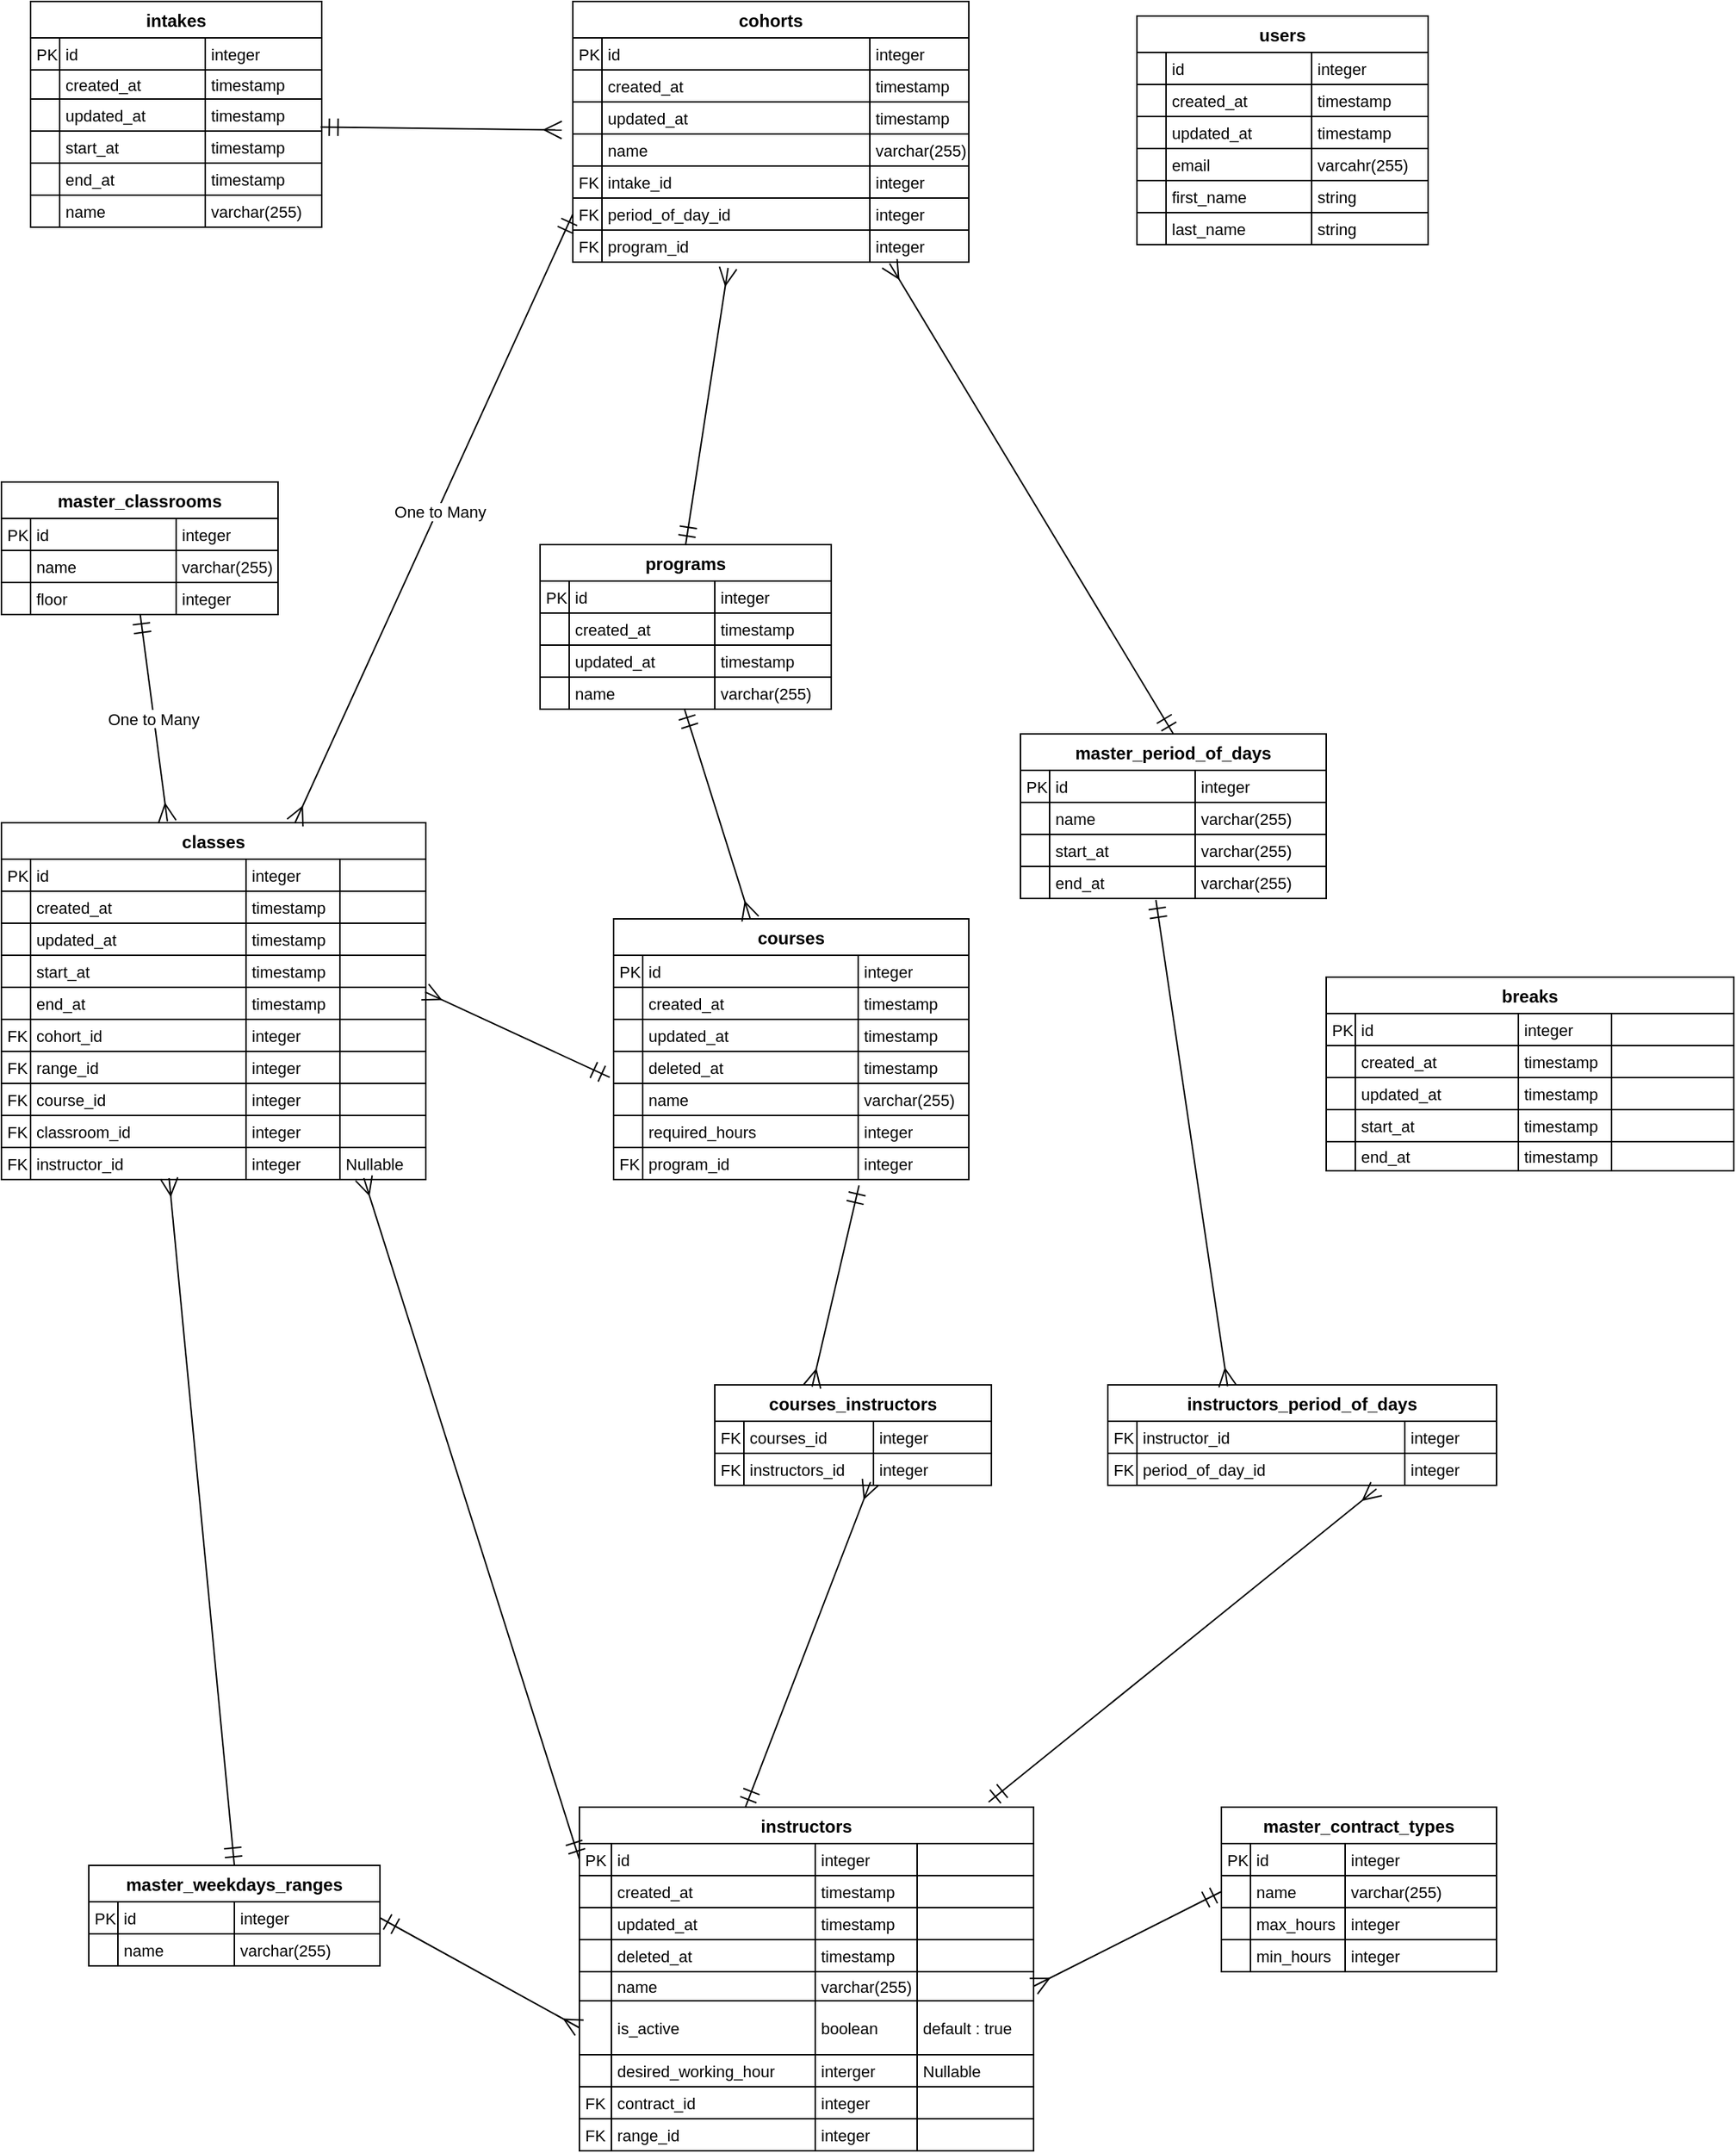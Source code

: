 <mxfile>
    <diagram id="C5RBs43oDa-KdzZeNtuy" name="Page-1">
        <mxGraphModel dx="686" dy="321" grid="1" gridSize="10" guides="1" tooltips="1" connect="1" arrows="1" fold="1" page="1" pageScale="1" pageWidth="827" pageHeight="1169" math="0" shadow="0">
            <root>
                <mxCell id="WIyWlLk6GJQsqaUBKTNV-0"/>
                <mxCell id="WIyWlLk6GJQsqaUBKTNV-1" parent="WIyWlLk6GJQsqaUBKTNV-0"/>
                <mxCell id="NM2bZeUaChRc7whld1gX-677" value="intakes" style="shape=table;startSize=25;container=1;collapsible=0;childLayout=tableLayout;fixedRows=1;rowLines=1;fontStyle=1;align=center;resizeLast=1;" parent="WIyWlLk6GJQsqaUBKTNV-1" vertex="1">
                    <mxGeometry x="40" y="40" width="200" height="155" as="geometry"/>
                </mxCell>
                <mxCell id="NM2bZeUaChRc7whld1gX-678" style="shape=tableRow;horizontal=0;startSize=0;swimlaneHead=0;swimlaneBody=0;fillColor=none;collapsible=0;dropTarget=0;points=[[0,0.5],[1,0.5]];portConstraint=eastwest;top=0;left=0;right=0;bottom=0;" parent="NM2bZeUaChRc7whld1gX-677" vertex="1">
                    <mxGeometry y="25" width="200" height="22" as="geometry"/>
                </mxCell>
                <mxCell id="3hwp0AC8L7Y_yxLi8A7c-24" value="PK" style="shape=partialRectangle;connectable=0;fillColor=none;top=0;left=0;bottom=0;right=0;align=left;spacingLeft=2;overflow=hidden;fontSize=11;" parent="NM2bZeUaChRc7whld1gX-678" vertex="1">
                    <mxGeometry width="20" height="22" as="geometry">
                        <mxRectangle width="20" height="22" as="alternateBounds"/>
                    </mxGeometry>
                </mxCell>
                <mxCell id="NM2bZeUaChRc7whld1gX-679" value="id" style="shape=partialRectangle;connectable=0;fillColor=none;top=0;left=0;bottom=0;right=0;align=left;spacingLeft=2;overflow=hidden;fontSize=11;" parent="NM2bZeUaChRc7whld1gX-678" vertex="1">
                    <mxGeometry x="20" width="100" height="22" as="geometry">
                        <mxRectangle width="100" height="22" as="alternateBounds"/>
                    </mxGeometry>
                </mxCell>
                <mxCell id="NM2bZeUaChRc7whld1gX-680" value="integer" style="shape=partialRectangle;connectable=0;fillColor=none;top=0;left=0;bottom=0;right=0;align=left;spacingLeft=2;overflow=hidden;fontSize=11;" parent="NM2bZeUaChRc7whld1gX-678" vertex="1">
                    <mxGeometry x="120" width="80" height="22" as="geometry">
                        <mxRectangle width="80" height="22" as="alternateBounds"/>
                    </mxGeometry>
                </mxCell>
                <mxCell id="NM2bZeUaChRc7whld1gX-681" style="shape=tableRow;horizontal=0;startSize=0;swimlaneHead=0;swimlaneBody=0;fillColor=none;collapsible=0;dropTarget=0;points=[[0,0.5],[1,0.5]];portConstraint=eastwest;top=0;left=0;right=0;bottom=0;" parent="NM2bZeUaChRc7whld1gX-677" vertex="1">
                    <mxGeometry y="47" width="200" height="20" as="geometry"/>
                </mxCell>
                <mxCell id="3hwp0AC8L7Y_yxLi8A7c-25" style="shape=partialRectangle;connectable=0;fillColor=none;top=0;left=0;bottom=0;right=0;align=left;spacingLeft=2;overflow=hidden;fontSize=11;" parent="NM2bZeUaChRc7whld1gX-681" vertex="1">
                    <mxGeometry width="20" height="20" as="geometry">
                        <mxRectangle width="20" height="20" as="alternateBounds"/>
                    </mxGeometry>
                </mxCell>
                <mxCell id="NM2bZeUaChRc7whld1gX-682" value="created_at" style="shape=partialRectangle;connectable=0;fillColor=none;top=0;left=0;bottom=0;right=0;align=left;spacingLeft=2;overflow=hidden;fontSize=11;" parent="NM2bZeUaChRc7whld1gX-681" vertex="1">
                    <mxGeometry x="20" width="100" height="20" as="geometry">
                        <mxRectangle width="100" height="20" as="alternateBounds"/>
                    </mxGeometry>
                </mxCell>
                <mxCell id="NM2bZeUaChRc7whld1gX-683" value="timestamp" style="shape=partialRectangle;connectable=0;fillColor=none;top=0;left=0;bottom=0;right=0;align=left;spacingLeft=2;overflow=hidden;fontSize=11;" parent="NM2bZeUaChRc7whld1gX-681" vertex="1">
                    <mxGeometry x="120" width="80" height="20" as="geometry">
                        <mxRectangle width="80" height="20" as="alternateBounds"/>
                    </mxGeometry>
                </mxCell>
                <mxCell id="NM2bZeUaChRc7whld1gX-684" style="shape=tableRow;horizontal=0;startSize=0;swimlaneHead=0;swimlaneBody=0;fillColor=none;collapsible=0;dropTarget=0;points=[[0,0.5],[1,0.5]];portConstraint=eastwest;top=0;left=0;right=0;bottom=0;" parent="NM2bZeUaChRc7whld1gX-677" vertex="1">
                    <mxGeometry y="67" width="200" height="22" as="geometry"/>
                </mxCell>
                <mxCell id="3hwp0AC8L7Y_yxLi8A7c-26" style="shape=partialRectangle;connectable=0;fillColor=none;top=0;left=0;bottom=0;right=0;align=left;spacingLeft=2;overflow=hidden;fontSize=11;" parent="NM2bZeUaChRc7whld1gX-684" vertex="1">
                    <mxGeometry width="20" height="22" as="geometry">
                        <mxRectangle width="20" height="22" as="alternateBounds"/>
                    </mxGeometry>
                </mxCell>
                <mxCell id="NM2bZeUaChRc7whld1gX-685" value="updated_at" style="shape=partialRectangle;connectable=0;fillColor=none;top=0;left=0;bottom=0;right=0;align=left;spacingLeft=2;overflow=hidden;fontSize=11;" parent="NM2bZeUaChRc7whld1gX-684" vertex="1">
                    <mxGeometry x="20" width="100" height="22" as="geometry">
                        <mxRectangle width="100" height="22" as="alternateBounds"/>
                    </mxGeometry>
                </mxCell>
                <mxCell id="NM2bZeUaChRc7whld1gX-686" value="timestamp" style="shape=partialRectangle;connectable=0;fillColor=none;top=0;left=0;bottom=0;right=0;align=left;spacingLeft=2;overflow=hidden;fontSize=11;" parent="NM2bZeUaChRc7whld1gX-684" vertex="1">
                    <mxGeometry x="120" width="80" height="22" as="geometry">
                        <mxRectangle width="80" height="22" as="alternateBounds"/>
                    </mxGeometry>
                </mxCell>
                <mxCell id="NM2bZeUaChRc7whld1gX-687" style="shape=tableRow;horizontal=0;startSize=0;swimlaneHead=0;swimlaneBody=0;fillColor=none;collapsible=0;dropTarget=0;points=[[0,0.5],[1,0.5]];portConstraint=eastwest;top=0;left=0;right=0;bottom=0;" parent="NM2bZeUaChRc7whld1gX-677" vertex="1">
                    <mxGeometry y="89" width="200" height="22" as="geometry"/>
                </mxCell>
                <mxCell id="3hwp0AC8L7Y_yxLi8A7c-27" style="shape=partialRectangle;connectable=0;fillColor=none;top=0;left=0;bottom=0;right=0;align=left;spacingLeft=2;overflow=hidden;fontSize=11;" parent="NM2bZeUaChRc7whld1gX-687" vertex="1">
                    <mxGeometry width="20" height="22" as="geometry">
                        <mxRectangle width="20" height="22" as="alternateBounds"/>
                    </mxGeometry>
                </mxCell>
                <mxCell id="NM2bZeUaChRc7whld1gX-688" value="start_at" style="shape=partialRectangle;connectable=0;fillColor=none;top=0;left=0;bottom=0;right=0;align=left;spacingLeft=2;overflow=hidden;fontSize=11;" parent="NM2bZeUaChRc7whld1gX-687" vertex="1">
                    <mxGeometry x="20" width="100" height="22" as="geometry">
                        <mxRectangle width="100" height="22" as="alternateBounds"/>
                    </mxGeometry>
                </mxCell>
                <mxCell id="NM2bZeUaChRc7whld1gX-689" value="timestamp" style="shape=partialRectangle;connectable=0;fillColor=none;top=0;left=0;bottom=0;right=0;align=left;spacingLeft=2;overflow=hidden;fontSize=11;" parent="NM2bZeUaChRc7whld1gX-687" vertex="1">
                    <mxGeometry x="120" width="80" height="22" as="geometry">
                        <mxRectangle width="80" height="22" as="alternateBounds"/>
                    </mxGeometry>
                </mxCell>
                <mxCell id="CI_YzD3PqOMXaUtPxJg1-86" style="shape=tableRow;horizontal=0;startSize=0;swimlaneHead=0;swimlaneBody=0;fillColor=none;collapsible=0;dropTarget=0;points=[[0,0.5],[1,0.5]];portConstraint=eastwest;top=0;left=0;right=0;bottom=0;" parent="NM2bZeUaChRc7whld1gX-677" vertex="1">
                    <mxGeometry y="111" width="200" height="22" as="geometry"/>
                </mxCell>
                <mxCell id="CI_YzD3PqOMXaUtPxJg1-87" style="shape=partialRectangle;connectable=0;fillColor=none;top=0;left=0;bottom=0;right=0;align=left;spacingLeft=2;overflow=hidden;fontSize=11;" parent="CI_YzD3PqOMXaUtPxJg1-86" vertex="1">
                    <mxGeometry width="20" height="22" as="geometry">
                        <mxRectangle width="20" height="22" as="alternateBounds"/>
                    </mxGeometry>
                </mxCell>
                <mxCell id="CI_YzD3PqOMXaUtPxJg1-88" value="end_at" style="shape=partialRectangle;connectable=0;fillColor=none;top=0;left=0;bottom=0;right=0;align=left;spacingLeft=2;overflow=hidden;fontSize=11;" parent="CI_YzD3PqOMXaUtPxJg1-86" vertex="1">
                    <mxGeometry x="20" width="100" height="22" as="geometry">
                        <mxRectangle width="100" height="22" as="alternateBounds"/>
                    </mxGeometry>
                </mxCell>
                <mxCell id="CI_YzD3PqOMXaUtPxJg1-89" value="timestamp" style="shape=partialRectangle;connectable=0;fillColor=none;top=0;left=0;bottom=0;right=0;align=left;spacingLeft=2;overflow=hidden;fontSize=11;" parent="CI_YzD3PqOMXaUtPxJg1-86" vertex="1">
                    <mxGeometry x="120" width="80" height="22" as="geometry">
                        <mxRectangle width="80" height="22" as="alternateBounds"/>
                    </mxGeometry>
                </mxCell>
                <mxCell id="NM2bZeUaChRc7whld1gX-1042" style="shape=tableRow;horizontal=0;startSize=0;swimlaneHead=0;swimlaneBody=0;fillColor=none;collapsible=0;dropTarget=0;points=[[0,0.5],[1,0.5]];portConstraint=eastwest;top=0;left=0;right=0;bottom=0;" parent="NM2bZeUaChRc7whld1gX-677" vertex="1">
                    <mxGeometry y="133" width="200" height="22" as="geometry"/>
                </mxCell>
                <mxCell id="3hwp0AC8L7Y_yxLi8A7c-28" style="shape=partialRectangle;connectable=0;fillColor=none;top=0;left=0;bottom=0;right=0;align=left;spacingLeft=2;overflow=hidden;fontSize=11;" parent="NM2bZeUaChRc7whld1gX-1042" vertex="1">
                    <mxGeometry width="20" height="22" as="geometry">
                        <mxRectangle width="20" height="22" as="alternateBounds"/>
                    </mxGeometry>
                </mxCell>
                <mxCell id="NM2bZeUaChRc7whld1gX-1043" value="name" style="shape=partialRectangle;connectable=0;fillColor=none;top=0;left=0;bottom=0;right=0;align=left;spacingLeft=2;overflow=hidden;fontSize=11;" parent="NM2bZeUaChRc7whld1gX-1042" vertex="1">
                    <mxGeometry x="20" width="100" height="22" as="geometry">
                        <mxRectangle width="100" height="22" as="alternateBounds"/>
                    </mxGeometry>
                </mxCell>
                <mxCell id="NM2bZeUaChRc7whld1gX-1044" value="varchar(255)" style="shape=partialRectangle;connectable=0;fillColor=none;top=0;left=0;bottom=0;right=0;align=left;spacingLeft=2;overflow=hidden;fontSize=11;" parent="NM2bZeUaChRc7whld1gX-1042" vertex="1">
                    <mxGeometry x="120" width="80" height="22" as="geometry">
                        <mxRectangle width="80" height="22" as="alternateBounds"/>
                    </mxGeometry>
                </mxCell>
                <mxCell id="NM2bZeUaChRc7whld1gX-693" value="cohorts" style="shape=table;startSize=25;container=1;collapsible=0;childLayout=tableLayout;fixedRows=1;rowLines=1;fontStyle=1;align=center;resizeLast=1;" parent="WIyWlLk6GJQsqaUBKTNV-1" vertex="1">
                    <mxGeometry x="412.5" y="40" width="272" height="179" as="geometry"/>
                </mxCell>
                <mxCell id="NM2bZeUaChRc7whld1gX-694" style="shape=tableRow;horizontal=0;startSize=0;swimlaneHead=0;swimlaneBody=0;fillColor=none;collapsible=0;dropTarget=0;points=[[0,0.5],[1,0.5]];portConstraint=eastwest;top=0;left=0;right=0;bottom=0;" parent="NM2bZeUaChRc7whld1gX-693" vertex="1">
                    <mxGeometry y="25" width="272" height="22" as="geometry"/>
                </mxCell>
                <mxCell id="3hwp0AC8L7Y_yxLi8A7c-5" value="PK" style="shape=partialRectangle;connectable=0;fillColor=none;top=0;left=0;bottom=0;right=0;align=left;spacingLeft=2;overflow=hidden;fontSize=11;" parent="NM2bZeUaChRc7whld1gX-694" vertex="1">
                    <mxGeometry width="20" height="22" as="geometry">
                        <mxRectangle width="20" height="22" as="alternateBounds"/>
                    </mxGeometry>
                </mxCell>
                <mxCell id="NM2bZeUaChRc7whld1gX-695" value="id" style="shape=partialRectangle;connectable=0;fillColor=none;top=0;left=0;bottom=0;right=0;align=left;spacingLeft=2;overflow=hidden;fontSize=11;" parent="NM2bZeUaChRc7whld1gX-694" vertex="1">
                    <mxGeometry x="20" width="184" height="22" as="geometry">
                        <mxRectangle width="184" height="22" as="alternateBounds"/>
                    </mxGeometry>
                </mxCell>
                <mxCell id="NM2bZeUaChRc7whld1gX-696" value="integer" style="shape=partialRectangle;connectable=0;fillColor=none;top=0;left=0;bottom=0;right=0;align=left;spacingLeft=2;overflow=hidden;fontSize=11;" parent="NM2bZeUaChRc7whld1gX-694" vertex="1">
                    <mxGeometry x="204" width="68" height="22" as="geometry">
                        <mxRectangle width="68" height="22" as="alternateBounds"/>
                    </mxGeometry>
                </mxCell>
                <mxCell id="NM2bZeUaChRc7whld1gX-697" style="shape=tableRow;horizontal=0;startSize=0;swimlaneHead=0;swimlaneBody=0;fillColor=none;collapsible=0;dropTarget=0;points=[[0,0.5],[1,0.5]];portConstraint=eastwest;top=0;left=0;right=0;bottom=0;" parent="NM2bZeUaChRc7whld1gX-693" vertex="1">
                    <mxGeometry y="47" width="272" height="22" as="geometry"/>
                </mxCell>
                <mxCell id="3hwp0AC8L7Y_yxLi8A7c-6" style="shape=partialRectangle;connectable=0;fillColor=none;top=0;left=0;bottom=0;right=0;align=left;spacingLeft=2;overflow=hidden;fontSize=11;" parent="NM2bZeUaChRc7whld1gX-697" vertex="1">
                    <mxGeometry width="20" height="22" as="geometry">
                        <mxRectangle width="20" height="22" as="alternateBounds"/>
                    </mxGeometry>
                </mxCell>
                <mxCell id="NM2bZeUaChRc7whld1gX-698" value="created_at" style="shape=partialRectangle;connectable=0;fillColor=none;top=0;left=0;bottom=0;right=0;align=left;spacingLeft=2;overflow=hidden;fontSize=11;" parent="NM2bZeUaChRc7whld1gX-697" vertex="1">
                    <mxGeometry x="20" width="184" height="22" as="geometry">
                        <mxRectangle width="184" height="22" as="alternateBounds"/>
                    </mxGeometry>
                </mxCell>
                <mxCell id="NM2bZeUaChRc7whld1gX-699" value="timestamp" style="shape=partialRectangle;connectable=0;fillColor=none;top=0;left=0;bottom=0;right=0;align=left;spacingLeft=2;overflow=hidden;fontSize=11;" parent="NM2bZeUaChRc7whld1gX-697" vertex="1">
                    <mxGeometry x="204" width="68" height="22" as="geometry">
                        <mxRectangle width="68" height="22" as="alternateBounds"/>
                    </mxGeometry>
                </mxCell>
                <mxCell id="NM2bZeUaChRc7whld1gX-700" style="shape=tableRow;horizontal=0;startSize=0;swimlaneHead=0;swimlaneBody=0;fillColor=none;collapsible=0;dropTarget=0;points=[[0,0.5],[1,0.5]];portConstraint=eastwest;top=0;left=0;right=0;bottom=0;" parent="NM2bZeUaChRc7whld1gX-693" vertex="1">
                    <mxGeometry y="69" width="272" height="22" as="geometry"/>
                </mxCell>
                <mxCell id="3hwp0AC8L7Y_yxLi8A7c-7" style="shape=partialRectangle;connectable=0;fillColor=none;top=0;left=0;bottom=0;right=0;align=left;spacingLeft=2;overflow=hidden;fontSize=11;" parent="NM2bZeUaChRc7whld1gX-700" vertex="1">
                    <mxGeometry width="20" height="22" as="geometry">
                        <mxRectangle width="20" height="22" as="alternateBounds"/>
                    </mxGeometry>
                </mxCell>
                <mxCell id="NM2bZeUaChRc7whld1gX-701" value="updated_at" style="shape=partialRectangle;connectable=0;fillColor=none;top=0;left=0;bottom=0;right=0;align=left;spacingLeft=2;overflow=hidden;fontSize=11;" parent="NM2bZeUaChRc7whld1gX-700" vertex="1">
                    <mxGeometry x="20" width="184" height="22" as="geometry">
                        <mxRectangle width="184" height="22" as="alternateBounds"/>
                    </mxGeometry>
                </mxCell>
                <mxCell id="NM2bZeUaChRc7whld1gX-702" value="timestamp" style="shape=partialRectangle;connectable=0;fillColor=none;top=0;left=0;bottom=0;right=0;align=left;spacingLeft=2;overflow=hidden;fontSize=11;" parent="NM2bZeUaChRc7whld1gX-700" vertex="1">
                    <mxGeometry x="204" width="68" height="22" as="geometry">
                        <mxRectangle width="68" height="22" as="alternateBounds"/>
                    </mxGeometry>
                </mxCell>
                <mxCell id="NM2bZeUaChRc7whld1gX-703" style="shape=tableRow;horizontal=0;startSize=0;swimlaneHead=0;swimlaneBody=0;fillColor=none;collapsible=0;dropTarget=0;points=[[0,0.5],[1,0.5]];portConstraint=eastwest;top=0;left=0;right=0;bottom=0;" parent="NM2bZeUaChRc7whld1gX-693" vertex="1">
                    <mxGeometry y="91" width="272" height="22" as="geometry"/>
                </mxCell>
                <mxCell id="3hwp0AC8L7Y_yxLi8A7c-8" style="shape=partialRectangle;connectable=0;fillColor=none;top=0;left=0;bottom=0;right=0;align=left;spacingLeft=2;overflow=hidden;fontSize=11;" parent="NM2bZeUaChRc7whld1gX-703" vertex="1">
                    <mxGeometry width="20" height="22" as="geometry">
                        <mxRectangle width="20" height="22" as="alternateBounds"/>
                    </mxGeometry>
                </mxCell>
                <mxCell id="NM2bZeUaChRc7whld1gX-704" value="name" style="shape=partialRectangle;connectable=0;fillColor=none;top=0;left=0;bottom=0;right=0;align=left;spacingLeft=2;overflow=hidden;fontSize=11;" parent="NM2bZeUaChRc7whld1gX-703" vertex="1">
                    <mxGeometry x="20" width="184" height="22" as="geometry">
                        <mxRectangle width="184" height="22" as="alternateBounds"/>
                    </mxGeometry>
                </mxCell>
                <mxCell id="NM2bZeUaChRc7whld1gX-705" value="varchar(255)" style="shape=partialRectangle;connectable=0;fillColor=none;top=0;left=0;bottom=0;right=0;align=left;spacingLeft=2;overflow=hidden;fontSize=11;" parent="NM2bZeUaChRc7whld1gX-703" vertex="1">
                    <mxGeometry x="204" width="68" height="22" as="geometry">
                        <mxRectangle width="68" height="22" as="alternateBounds"/>
                    </mxGeometry>
                </mxCell>
                <mxCell id="NM2bZeUaChRc7whld1gX-1045" style="shape=tableRow;horizontal=0;startSize=0;swimlaneHead=0;swimlaneBody=0;fillColor=none;collapsible=0;dropTarget=0;points=[[0,0.5],[1,0.5]];portConstraint=eastwest;top=0;left=0;right=0;bottom=0;" parent="NM2bZeUaChRc7whld1gX-693" vertex="1">
                    <mxGeometry y="113" width="272" height="22" as="geometry"/>
                </mxCell>
                <mxCell id="3hwp0AC8L7Y_yxLi8A7c-9" value="FK" style="shape=partialRectangle;connectable=0;fillColor=none;top=0;left=0;bottom=0;right=0;align=left;spacingLeft=2;overflow=hidden;fontSize=11;" parent="NM2bZeUaChRc7whld1gX-1045" vertex="1">
                    <mxGeometry width="20" height="22" as="geometry">
                        <mxRectangle width="20" height="22" as="alternateBounds"/>
                    </mxGeometry>
                </mxCell>
                <mxCell id="NM2bZeUaChRc7whld1gX-1046" value="intake_id" style="shape=partialRectangle;connectable=0;fillColor=none;top=0;left=0;bottom=0;right=0;align=left;spacingLeft=2;overflow=hidden;fontSize=11;" parent="NM2bZeUaChRc7whld1gX-1045" vertex="1">
                    <mxGeometry x="20" width="184" height="22" as="geometry">
                        <mxRectangle width="184" height="22" as="alternateBounds"/>
                    </mxGeometry>
                </mxCell>
                <mxCell id="NM2bZeUaChRc7whld1gX-1047" value="integer" style="shape=partialRectangle;connectable=0;fillColor=none;top=0;left=0;bottom=0;right=0;align=left;spacingLeft=2;overflow=hidden;fontSize=11;" parent="NM2bZeUaChRc7whld1gX-1045" vertex="1">
                    <mxGeometry x="204" width="68" height="22" as="geometry">
                        <mxRectangle width="68" height="22" as="alternateBounds"/>
                    </mxGeometry>
                </mxCell>
                <mxCell id="NM2bZeUaChRc7whld1gX-706" style="shape=tableRow;horizontal=0;startSize=0;swimlaneHead=0;swimlaneBody=0;fillColor=none;collapsible=0;dropTarget=0;points=[[0,0.5],[1,0.5]];portConstraint=eastwest;top=0;left=0;right=0;bottom=0;" parent="NM2bZeUaChRc7whld1gX-693" vertex="1">
                    <mxGeometry y="135" width="272" height="22" as="geometry"/>
                </mxCell>
                <mxCell id="3hwp0AC8L7Y_yxLi8A7c-10" value="FK" style="shape=partialRectangle;connectable=0;fillColor=none;top=0;left=0;bottom=0;right=0;align=left;spacingLeft=2;overflow=hidden;fontSize=11;" parent="NM2bZeUaChRc7whld1gX-706" vertex="1">
                    <mxGeometry width="20" height="22" as="geometry">
                        <mxRectangle width="20" height="22" as="alternateBounds"/>
                    </mxGeometry>
                </mxCell>
                <mxCell id="NM2bZeUaChRc7whld1gX-707" value="period_of_day_id" style="shape=partialRectangle;connectable=0;fillColor=none;top=0;left=0;bottom=0;right=0;align=left;spacingLeft=2;overflow=hidden;fontSize=11;" parent="NM2bZeUaChRc7whld1gX-706" vertex="1">
                    <mxGeometry x="20" width="184" height="22" as="geometry">
                        <mxRectangle width="184" height="22" as="alternateBounds"/>
                    </mxGeometry>
                </mxCell>
                <mxCell id="NM2bZeUaChRc7whld1gX-708" value="integer" style="shape=partialRectangle;connectable=0;fillColor=none;top=0;left=0;bottom=0;right=0;align=left;spacingLeft=2;overflow=hidden;fontSize=11;" parent="NM2bZeUaChRc7whld1gX-706" vertex="1">
                    <mxGeometry x="204" width="68" height="22" as="geometry">
                        <mxRectangle width="68" height="22" as="alternateBounds"/>
                    </mxGeometry>
                </mxCell>
                <mxCell id="NM2bZeUaChRc7whld1gX-709" style="shape=tableRow;horizontal=0;startSize=0;swimlaneHead=0;swimlaneBody=0;fillColor=none;collapsible=0;dropTarget=0;points=[[0,0.5],[1,0.5]];portConstraint=eastwest;top=0;left=0;right=0;bottom=0;" parent="NM2bZeUaChRc7whld1gX-693" vertex="1">
                    <mxGeometry y="157" width="272" height="22" as="geometry"/>
                </mxCell>
                <mxCell id="3hwp0AC8L7Y_yxLi8A7c-11" value="FK" style="shape=partialRectangle;connectable=0;fillColor=none;top=0;left=0;bottom=0;right=0;align=left;spacingLeft=2;overflow=hidden;fontSize=11;" parent="NM2bZeUaChRc7whld1gX-709" vertex="1">
                    <mxGeometry width="20" height="22" as="geometry">
                        <mxRectangle width="20" height="22" as="alternateBounds"/>
                    </mxGeometry>
                </mxCell>
                <mxCell id="NM2bZeUaChRc7whld1gX-710" value="program_id" style="shape=partialRectangle;connectable=0;fillColor=none;top=0;left=0;bottom=0;right=0;align=left;spacingLeft=2;overflow=hidden;fontSize=11;" parent="NM2bZeUaChRc7whld1gX-709" vertex="1">
                    <mxGeometry x="20" width="184" height="22" as="geometry">
                        <mxRectangle width="184" height="22" as="alternateBounds"/>
                    </mxGeometry>
                </mxCell>
                <mxCell id="NM2bZeUaChRc7whld1gX-711" value="integer" style="shape=partialRectangle;connectable=0;fillColor=none;top=0;left=0;bottom=0;right=0;align=left;spacingLeft=2;overflow=hidden;fontSize=11;" parent="NM2bZeUaChRc7whld1gX-709" vertex="1">
                    <mxGeometry x="204" width="68" height="22" as="geometry">
                        <mxRectangle width="68" height="22" as="alternateBounds"/>
                    </mxGeometry>
                </mxCell>
                <mxCell id="NM2bZeUaChRc7whld1gX-715" value="programs" style="shape=table;startSize=25;container=1;collapsible=0;childLayout=tableLayout;fixedRows=1;rowLines=1;fontStyle=1;align=center;resizeLast=1;" parent="WIyWlLk6GJQsqaUBKTNV-1" vertex="1">
                    <mxGeometry x="390" y="413" width="200" height="113" as="geometry"/>
                </mxCell>
                <mxCell id="NM2bZeUaChRc7whld1gX-716" style="shape=tableRow;horizontal=0;startSize=0;swimlaneHead=0;swimlaneBody=0;fillColor=none;collapsible=0;dropTarget=0;points=[[0,0.5],[1,0.5]];portConstraint=eastwest;top=0;left=0;right=0;bottom=0;" parent="NM2bZeUaChRc7whld1gX-715" vertex="1">
                    <mxGeometry y="25" width="200" height="22" as="geometry"/>
                </mxCell>
                <mxCell id="3hwp0AC8L7Y_yxLi8A7c-33" value="PK" style="shape=partialRectangle;connectable=0;fillColor=none;top=0;left=0;bottom=0;right=0;align=left;spacingLeft=2;overflow=hidden;fontSize=11;" parent="NM2bZeUaChRc7whld1gX-716" vertex="1">
                    <mxGeometry width="20" height="22" as="geometry">
                        <mxRectangle width="20" height="22" as="alternateBounds"/>
                    </mxGeometry>
                </mxCell>
                <mxCell id="NM2bZeUaChRc7whld1gX-717" value="id" style="shape=partialRectangle;connectable=0;fillColor=none;top=0;left=0;bottom=0;right=0;align=left;spacingLeft=2;overflow=hidden;fontSize=11;" parent="NM2bZeUaChRc7whld1gX-716" vertex="1">
                    <mxGeometry x="20" width="100" height="22" as="geometry">
                        <mxRectangle width="100" height="22" as="alternateBounds"/>
                    </mxGeometry>
                </mxCell>
                <mxCell id="NM2bZeUaChRc7whld1gX-718" value="integer" style="shape=partialRectangle;connectable=0;fillColor=none;top=0;left=0;bottom=0;right=0;align=left;spacingLeft=2;overflow=hidden;fontSize=11;" parent="NM2bZeUaChRc7whld1gX-716" vertex="1">
                    <mxGeometry x="120" width="80" height="22" as="geometry">
                        <mxRectangle width="80" height="22" as="alternateBounds"/>
                    </mxGeometry>
                </mxCell>
                <mxCell id="NM2bZeUaChRc7whld1gX-719" style="shape=tableRow;horizontal=0;startSize=0;swimlaneHead=0;swimlaneBody=0;fillColor=none;collapsible=0;dropTarget=0;points=[[0,0.5],[1,0.5]];portConstraint=eastwest;top=0;left=0;right=0;bottom=0;" parent="NM2bZeUaChRc7whld1gX-715" vertex="1">
                    <mxGeometry y="47" width="200" height="22" as="geometry"/>
                </mxCell>
                <mxCell id="3hwp0AC8L7Y_yxLi8A7c-34" style="shape=partialRectangle;connectable=0;fillColor=none;top=0;left=0;bottom=0;right=0;align=left;spacingLeft=2;overflow=hidden;fontSize=11;" parent="NM2bZeUaChRc7whld1gX-719" vertex="1">
                    <mxGeometry width="20" height="22" as="geometry">
                        <mxRectangle width="20" height="22" as="alternateBounds"/>
                    </mxGeometry>
                </mxCell>
                <mxCell id="NM2bZeUaChRc7whld1gX-720" value="created_at" style="shape=partialRectangle;connectable=0;fillColor=none;top=0;left=0;bottom=0;right=0;align=left;spacingLeft=2;overflow=hidden;fontSize=11;" parent="NM2bZeUaChRc7whld1gX-719" vertex="1">
                    <mxGeometry x="20" width="100" height="22" as="geometry">
                        <mxRectangle width="100" height="22" as="alternateBounds"/>
                    </mxGeometry>
                </mxCell>
                <mxCell id="NM2bZeUaChRc7whld1gX-721" value="timestamp" style="shape=partialRectangle;connectable=0;fillColor=none;top=0;left=0;bottom=0;right=0;align=left;spacingLeft=2;overflow=hidden;fontSize=11;" parent="NM2bZeUaChRc7whld1gX-719" vertex="1">
                    <mxGeometry x="120" width="80" height="22" as="geometry">
                        <mxRectangle width="80" height="22" as="alternateBounds"/>
                    </mxGeometry>
                </mxCell>
                <mxCell id="NM2bZeUaChRc7whld1gX-722" style="shape=tableRow;horizontal=0;startSize=0;swimlaneHead=0;swimlaneBody=0;fillColor=none;collapsible=0;dropTarget=0;points=[[0,0.5],[1,0.5]];portConstraint=eastwest;top=0;left=0;right=0;bottom=0;" parent="NM2bZeUaChRc7whld1gX-715" vertex="1">
                    <mxGeometry y="69" width="200" height="22" as="geometry"/>
                </mxCell>
                <mxCell id="3hwp0AC8L7Y_yxLi8A7c-35" style="shape=partialRectangle;connectable=0;fillColor=none;top=0;left=0;bottom=0;right=0;align=left;spacingLeft=2;overflow=hidden;fontSize=11;" parent="NM2bZeUaChRc7whld1gX-722" vertex="1">
                    <mxGeometry width="20" height="22" as="geometry">
                        <mxRectangle width="20" height="22" as="alternateBounds"/>
                    </mxGeometry>
                </mxCell>
                <mxCell id="NM2bZeUaChRc7whld1gX-723" value="updated_at" style="shape=partialRectangle;connectable=0;fillColor=none;top=0;left=0;bottom=0;right=0;align=left;spacingLeft=2;overflow=hidden;fontSize=11;" parent="NM2bZeUaChRc7whld1gX-722" vertex="1">
                    <mxGeometry x="20" width="100" height="22" as="geometry">
                        <mxRectangle width="100" height="22" as="alternateBounds"/>
                    </mxGeometry>
                </mxCell>
                <mxCell id="NM2bZeUaChRc7whld1gX-724" value="timestamp" style="shape=partialRectangle;connectable=0;fillColor=none;top=0;left=0;bottom=0;right=0;align=left;spacingLeft=2;overflow=hidden;fontSize=11;" parent="NM2bZeUaChRc7whld1gX-722" vertex="1">
                    <mxGeometry x="120" width="80" height="22" as="geometry">
                        <mxRectangle width="80" height="22" as="alternateBounds"/>
                    </mxGeometry>
                </mxCell>
                <mxCell id="NM2bZeUaChRc7whld1gX-725" style="shape=tableRow;horizontal=0;startSize=0;swimlaneHead=0;swimlaneBody=0;fillColor=none;collapsible=0;dropTarget=0;points=[[0,0.5],[1,0.5]];portConstraint=eastwest;top=0;left=0;right=0;bottom=0;" parent="NM2bZeUaChRc7whld1gX-715" vertex="1">
                    <mxGeometry y="91" width="200" height="22" as="geometry"/>
                </mxCell>
                <mxCell id="3hwp0AC8L7Y_yxLi8A7c-36" style="shape=partialRectangle;connectable=0;fillColor=none;top=0;left=0;bottom=0;right=0;align=left;spacingLeft=2;overflow=hidden;fontSize=11;" parent="NM2bZeUaChRc7whld1gX-725" vertex="1">
                    <mxGeometry width="20" height="22" as="geometry">
                        <mxRectangle width="20" height="22" as="alternateBounds"/>
                    </mxGeometry>
                </mxCell>
                <mxCell id="NM2bZeUaChRc7whld1gX-726" value="name" style="shape=partialRectangle;connectable=0;fillColor=none;top=0;left=0;bottom=0;right=0;align=left;spacingLeft=2;overflow=hidden;fontSize=11;" parent="NM2bZeUaChRc7whld1gX-725" vertex="1">
                    <mxGeometry x="20" width="100" height="22" as="geometry">
                        <mxRectangle width="100" height="22" as="alternateBounds"/>
                    </mxGeometry>
                </mxCell>
                <mxCell id="NM2bZeUaChRc7whld1gX-727" value="varchar(255)" style="shape=partialRectangle;connectable=0;fillColor=none;top=0;left=0;bottom=0;right=0;align=left;spacingLeft=2;overflow=hidden;fontSize=11;" parent="NM2bZeUaChRc7whld1gX-725" vertex="1">
                    <mxGeometry x="120" width="80" height="22" as="geometry">
                        <mxRectangle width="80" height="22" as="alternateBounds"/>
                    </mxGeometry>
                </mxCell>
                <mxCell id="NM2bZeUaChRc7whld1gX-763" value="classes" style="shape=table;startSize=25;container=1;collapsible=0;childLayout=tableLayout;fixedRows=1;rowLines=1;fontStyle=1;align=center;resizeLast=1;" parent="WIyWlLk6GJQsqaUBKTNV-1" vertex="1">
                    <mxGeometry x="20" y="604" width="291.5" height="245" as="geometry"/>
                </mxCell>
                <mxCell id="NM2bZeUaChRc7whld1gX-764" style="shape=tableRow;horizontal=0;startSize=0;swimlaneHead=0;swimlaneBody=0;fillColor=none;collapsible=0;dropTarget=0;points=[[0,0.5],[1,0.5]];portConstraint=eastwest;top=0;left=0;right=0;bottom=0;" parent="NM2bZeUaChRc7whld1gX-763" vertex="1">
                    <mxGeometry y="25" width="291.5" height="22" as="geometry"/>
                </mxCell>
                <mxCell id="3hwp0AC8L7Y_yxLi8A7c-67" value="PK" style="shape=partialRectangle;connectable=0;fillColor=none;top=0;left=0;bottom=0;right=0;align=left;spacingLeft=2;overflow=hidden;fontSize=11;" parent="NM2bZeUaChRc7whld1gX-764" vertex="1">
                    <mxGeometry width="20" height="22" as="geometry">
                        <mxRectangle width="20" height="22" as="alternateBounds"/>
                    </mxGeometry>
                </mxCell>
                <mxCell id="NM2bZeUaChRc7whld1gX-765" value="id" style="shape=partialRectangle;connectable=0;fillColor=none;top=0;left=0;bottom=0;right=0;align=left;spacingLeft=2;overflow=hidden;fontSize=11;" parent="NM2bZeUaChRc7whld1gX-764" vertex="1">
                    <mxGeometry x="20" width="148" height="22" as="geometry">
                        <mxRectangle width="148" height="22" as="alternateBounds"/>
                    </mxGeometry>
                </mxCell>
                <mxCell id="NM2bZeUaChRc7whld1gX-766" value="integer" style="shape=partialRectangle;connectable=0;fillColor=none;top=0;left=0;bottom=0;right=0;align=left;spacingLeft=2;overflow=hidden;fontSize=11;" parent="NM2bZeUaChRc7whld1gX-764" vertex="1">
                    <mxGeometry x="168" width="64.5" height="22" as="geometry">
                        <mxRectangle width="64.5" height="22" as="alternateBounds"/>
                    </mxGeometry>
                </mxCell>
                <mxCell id="3hwp0AC8L7Y_yxLi8A7c-134" style="shape=partialRectangle;connectable=0;fillColor=none;top=0;left=0;bottom=0;right=0;align=left;spacingLeft=2;overflow=hidden;fontSize=11;" parent="NM2bZeUaChRc7whld1gX-764" vertex="1">
                    <mxGeometry x="232.5" width="59" height="22" as="geometry">
                        <mxRectangle width="59" height="22" as="alternateBounds"/>
                    </mxGeometry>
                </mxCell>
                <mxCell id="NM2bZeUaChRc7whld1gX-773" style="shape=tableRow;horizontal=0;startSize=0;swimlaneHead=0;swimlaneBody=0;fillColor=none;collapsible=0;dropTarget=0;points=[[0,0.5],[1,0.5]];portConstraint=eastwest;top=0;left=0;right=0;bottom=0;" parent="NM2bZeUaChRc7whld1gX-763" vertex="1">
                    <mxGeometry y="47" width="291.5" height="22" as="geometry"/>
                </mxCell>
                <mxCell id="3hwp0AC8L7Y_yxLi8A7c-70" style="shape=partialRectangle;connectable=0;fillColor=none;top=0;left=0;bottom=0;right=0;align=left;spacingLeft=2;overflow=hidden;fontSize=11;" parent="NM2bZeUaChRc7whld1gX-773" vertex="1">
                    <mxGeometry width="20" height="22" as="geometry">
                        <mxRectangle width="20" height="22" as="alternateBounds"/>
                    </mxGeometry>
                </mxCell>
                <mxCell id="NM2bZeUaChRc7whld1gX-774" value="created_at" style="shape=partialRectangle;connectable=0;fillColor=none;top=0;left=0;bottom=0;right=0;align=left;spacingLeft=2;overflow=hidden;fontSize=11;" parent="NM2bZeUaChRc7whld1gX-773" vertex="1">
                    <mxGeometry x="20" width="148" height="22" as="geometry">
                        <mxRectangle width="148" height="22" as="alternateBounds"/>
                    </mxGeometry>
                </mxCell>
                <mxCell id="NM2bZeUaChRc7whld1gX-775" value="timestamp" style="shape=partialRectangle;connectable=0;fillColor=none;top=0;left=0;bottom=0;right=0;align=left;spacingLeft=2;overflow=hidden;fontSize=11;" parent="NM2bZeUaChRc7whld1gX-773" vertex="1">
                    <mxGeometry x="168" width="64.5" height="22" as="geometry">
                        <mxRectangle width="64.5" height="22" as="alternateBounds"/>
                    </mxGeometry>
                </mxCell>
                <mxCell id="3hwp0AC8L7Y_yxLi8A7c-135" style="shape=partialRectangle;connectable=0;fillColor=none;top=0;left=0;bottom=0;right=0;align=left;spacingLeft=2;overflow=hidden;fontSize=11;" parent="NM2bZeUaChRc7whld1gX-773" vertex="1">
                    <mxGeometry x="232.5" width="59" height="22" as="geometry">
                        <mxRectangle width="59" height="22" as="alternateBounds"/>
                    </mxGeometry>
                </mxCell>
                <mxCell id="NM2bZeUaChRc7whld1gX-776" style="shape=tableRow;horizontal=0;startSize=0;swimlaneHead=0;swimlaneBody=0;fillColor=none;collapsible=0;dropTarget=0;points=[[0,0.5],[1,0.5]];portConstraint=eastwest;top=0;left=0;right=0;bottom=0;" parent="NM2bZeUaChRc7whld1gX-763" vertex="1">
                    <mxGeometry y="69" width="291.5" height="22" as="geometry"/>
                </mxCell>
                <mxCell id="3hwp0AC8L7Y_yxLi8A7c-71" style="shape=partialRectangle;connectable=0;fillColor=none;top=0;left=0;bottom=0;right=0;align=left;spacingLeft=2;overflow=hidden;fontSize=11;" parent="NM2bZeUaChRc7whld1gX-776" vertex="1">
                    <mxGeometry width="20" height="22" as="geometry">
                        <mxRectangle width="20" height="22" as="alternateBounds"/>
                    </mxGeometry>
                </mxCell>
                <mxCell id="NM2bZeUaChRc7whld1gX-777" value="updated_at" style="shape=partialRectangle;connectable=0;fillColor=none;top=0;left=0;bottom=0;right=0;align=left;spacingLeft=2;overflow=hidden;fontSize=11;" parent="NM2bZeUaChRc7whld1gX-776" vertex="1">
                    <mxGeometry x="20" width="148" height="22" as="geometry">
                        <mxRectangle width="148" height="22" as="alternateBounds"/>
                    </mxGeometry>
                </mxCell>
                <mxCell id="NM2bZeUaChRc7whld1gX-778" value="timestamp" style="shape=partialRectangle;connectable=0;fillColor=none;top=0;left=0;bottom=0;right=0;align=left;spacingLeft=2;overflow=hidden;fontSize=11;" parent="NM2bZeUaChRc7whld1gX-776" vertex="1">
                    <mxGeometry x="168" width="64.5" height="22" as="geometry">
                        <mxRectangle width="64.5" height="22" as="alternateBounds"/>
                    </mxGeometry>
                </mxCell>
                <mxCell id="3hwp0AC8L7Y_yxLi8A7c-136" style="shape=partialRectangle;connectable=0;fillColor=none;top=0;left=0;bottom=0;right=0;align=left;spacingLeft=2;overflow=hidden;fontSize=11;" parent="NM2bZeUaChRc7whld1gX-776" vertex="1">
                    <mxGeometry x="232.5" width="59" height="22" as="geometry">
                        <mxRectangle width="59" height="22" as="alternateBounds"/>
                    </mxGeometry>
                </mxCell>
                <mxCell id="CI_YzD3PqOMXaUtPxJg1-71" style="shape=tableRow;horizontal=0;startSize=0;swimlaneHead=0;swimlaneBody=0;fillColor=none;collapsible=0;dropTarget=0;points=[[0,0.5],[1,0.5]];portConstraint=eastwest;top=0;left=0;right=0;bottom=0;" parent="NM2bZeUaChRc7whld1gX-763" vertex="1">
                    <mxGeometry y="91" width="291.5" height="22" as="geometry"/>
                </mxCell>
                <mxCell id="CI_YzD3PqOMXaUtPxJg1-72" style="shape=partialRectangle;connectable=0;fillColor=none;top=0;left=0;bottom=0;right=0;align=left;spacingLeft=2;overflow=hidden;fontSize=11;" parent="CI_YzD3PqOMXaUtPxJg1-71" vertex="1">
                    <mxGeometry width="20" height="22" as="geometry">
                        <mxRectangle width="20" height="22" as="alternateBounds"/>
                    </mxGeometry>
                </mxCell>
                <mxCell id="CI_YzD3PqOMXaUtPxJg1-73" value="start_at" style="shape=partialRectangle;connectable=0;fillColor=none;top=0;left=0;bottom=0;right=0;align=left;spacingLeft=2;overflow=hidden;fontSize=11;" parent="CI_YzD3PqOMXaUtPxJg1-71" vertex="1">
                    <mxGeometry x="20" width="148" height="22" as="geometry">
                        <mxRectangle width="148" height="22" as="alternateBounds"/>
                    </mxGeometry>
                </mxCell>
                <mxCell id="CI_YzD3PqOMXaUtPxJg1-74" value="timestamp" style="shape=partialRectangle;connectable=0;fillColor=none;top=0;left=0;bottom=0;right=0;align=left;spacingLeft=2;overflow=hidden;fontSize=11;" parent="CI_YzD3PqOMXaUtPxJg1-71" vertex="1">
                    <mxGeometry x="168" width="64.5" height="22" as="geometry">
                        <mxRectangle width="64.5" height="22" as="alternateBounds"/>
                    </mxGeometry>
                </mxCell>
                <mxCell id="CI_YzD3PqOMXaUtPxJg1-75" style="shape=partialRectangle;connectable=0;fillColor=none;top=0;left=0;bottom=0;right=0;align=left;spacingLeft=2;overflow=hidden;fontSize=11;" parent="CI_YzD3PqOMXaUtPxJg1-71" vertex="1">
                    <mxGeometry x="232.5" width="59" height="22" as="geometry">
                        <mxRectangle width="59" height="22" as="alternateBounds"/>
                    </mxGeometry>
                </mxCell>
                <mxCell id="CI_YzD3PqOMXaUtPxJg1-76" style="shape=tableRow;horizontal=0;startSize=0;swimlaneHead=0;swimlaneBody=0;fillColor=none;collapsible=0;dropTarget=0;points=[[0,0.5],[1,0.5]];portConstraint=eastwest;top=0;left=0;right=0;bottom=0;" parent="NM2bZeUaChRc7whld1gX-763" vertex="1">
                    <mxGeometry y="113" width="291.5" height="22" as="geometry"/>
                </mxCell>
                <mxCell id="CI_YzD3PqOMXaUtPxJg1-77" style="shape=partialRectangle;connectable=0;fillColor=none;top=0;left=0;bottom=0;right=0;align=left;spacingLeft=2;overflow=hidden;fontSize=11;" parent="CI_YzD3PqOMXaUtPxJg1-76" vertex="1">
                    <mxGeometry width="20" height="22" as="geometry">
                        <mxRectangle width="20" height="22" as="alternateBounds"/>
                    </mxGeometry>
                </mxCell>
                <mxCell id="CI_YzD3PqOMXaUtPxJg1-78" value="end_at" style="shape=partialRectangle;connectable=0;fillColor=none;top=0;left=0;bottom=0;right=0;align=left;spacingLeft=2;overflow=hidden;fontSize=11;" parent="CI_YzD3PqOMXaUtPxJg1-76" vertex="1">
                    <mxGeometry x="20" width="148" height="22" as="geometry">
                        <mxRectangle width="148" height="22" as="alternateBounds"/>
                    </mxGeometry>
                </mxCell>
                <mxCell id="CI_YzD3PqOMXaUtPxJg1-79" value="timestamp" style="shape=partialRectangle;connectable=0;fillColor=none;top=0;left=0;bottom=0;right=0;align=left;spacingLeft=2;overflow=hidden;fontSize=11;" parent="CI_YzD3PqOMXaUtPxJg1-76" vertex="1">
                    <mxGeometry x="168" width="64.5" height="22" as="geometry">
                        <mxRectangle width="64.5" height="22" as="alternateBounds"/>
                    </mxGeometry>
                </mxCell>
                <mxCell id="CI_YzD3PqOMXaUtPxJg1-80" style="shape=partialRectangle;connectable=0;fillColor=none;top=0;left=0;bottom=0;right=0;align=left;spacingLeft=2;overflow=hidden;fontSize=11;" parent="CI_YzD3PqOMXaUtPxJg1-76" vertex="1">
                    <mxGeometry x="232.5" width="59" height="22" as="geometry">
                        <mxRectangle width="59" height="22" as="alternateBounds"/>
                    </mxGeometry>
                </mxCell>
                <mxCell id="CI_YzD3PqOMXaUtPxJg1-81" style="shape=tableRow;horizontal=0;startSize=0;swimlaneHead=0;swimlaneBody=0;fillColor=none;collapsible=0;dropTarget=0;points=[[0,0.5],[1,0.5]];portConstraint=eastwest;top=0;left=0;right=0;bottom=0;" parent="NM2bZeUaChRc7whld1gX-763" vertex="1">
                    <mxGeometry y="135" width="291.5" height="22" as="geometry"/>
                </mxCell>
                <mxCell id="CI_YzD3PqOMXaUtPxJg1-82" value="FK" style="shape=partialRectangle;connectable=0;fillColor=none;top=0;left=0;bottom=0;right=0;align=left;spacingLeft=2;overflow=hidden;fontSize=11;" parent="CI_YzD3PqOMXaUtPxJg1-81" vertex="1">
                    <mxGeometry width="20" height="22" as="geometry">
                        <mxRectangle width="20" height="22" as="alternateBounds"/>
                    </mxGeometry>
                </mxCell>
                <mxCell id="CI_YzD3PqOMXaUtPxJg1-83" value="cohort_id" style="shape=partialRectangle;connectable=0;fillColor=none;top=0;left=0;bottom=0;right=0;align=left;spacingLeft=2;overflow=hidden;fontSize=11;" parent="CI_YzD3PqOMXaUtPxJg1-81" vertex="1">
                    <mxGeometry x="20" width="148" height="22" as="geometry">
                        <mxRectangle width="148" height="22" as="alternateBounds"/>
                    </mxGeometry>
                </mxCell>
                <mxCell id="CI_YzD3PqOMXaUtPxJg1-84" value="integer" style="shape=partialRectangle;connectable=0;fillColor=none;top=0;left=0;bottom=0;right=0;align=left;spacingLeft=2;overflow=hidden;fontSize=11;" parent="CI_YzD3PqOMXaUtPxJg1-81" vertex="1">
                    <mxGeometry x="168" width="64.5" height="22" as="geometry">
                        <mxRectangle width="64.5" height="22" as="alternateBounds"/>
                    </mxGeometry>
                </mxCell>
                <mxCell id="CI_YzD3PqOMXaUtPxJg1-85" style="shape=partialRectangle;connectable=0;fillColor=none;top=0;left=0;bottom=0;right=0;align=left;spacingLeft=2;overflow=hidden;fontSize=11;" parent="CI_YzD3PqOMXaUtPxJg1-81" vertex="1">
                    <mxGeometry x="232.5" width="59" height="22" as="geometry">
                        <mxRectangle width="59" height="22" as="alternateBounds"/>
                    </mxGeometry>
                </mxCell>
                <mxCell id="NM2bZeUaChRc7whld1gX-779" style="shape=tableRow;horizontal=0;startSize=0;swimlaneHead=0;swimlaneBody=0;fillColor=none;collapsible=0;dropTarget=0;points=[[0,0.5],[1,0.5]];portConstraint=eastwest;top=0;left=0;right=0;bottom=0;" parent="NM2bZeUaChRc7whld1gX-763" vertex="1">
                    <mxGeometry y="157" width="291.5" height="22" as="geometry"/>
                </mxCell>
                <mxCell id="3hwp0AC8L7Y_yxLi8A7c-72" value="FK" style="shape=partialRectangle;connectable=0;fillColor=none;top=0;left=0;bottom=0;right=0;align=left;spacingLeft=2;overflow=hidden;fontSize=11;" parent="NM2bZeUaChRc7whld1gX-779" vertex="1">
                    <mxGeometry width="20" height="22" as="geometry">
                        <mxRectangle width="20" height="22" as="alternateBounds"/>
                    </mxGeometry>
                </mxCell>
                <mxCell id="NM2bZeUaChRc7whld1gX-780" value="range_id" style="shape=partialRectangle;connectable=0;fillColor=none;top=0;left=0;bottom=0;right=0;align=left;spacingLeft=2;overflow=hidden;fontSize=11;" parent="NM2bZeUaChRc7whld1gX-779" vertex="1">
                    <mxGeometry x="20" width="148" height="22" as="geometry">
                        <mxRectangle width="148" height="22" as="alternateBounds"/>
                    </mxGeometry>
                </mxCell>
                <mxCell id="NM2bZeUaChRc7whld1gX-781" value="integer" style="shape=partialRectangle;connectable=0;fillColor=none;top=0;left=0;bottom=0;right=0;align=left;spacingLeft=2;overflow=hidden;fontSize=11;" parent="NM2bZeUaChRc7whld1gX-779" vertex="1">
                    <mxGeometry x="168" width="64.5" height="22" as="geometry">
                        <mxRectangle width="64.5" height="22" as="alternateBounds"/>
                    </mxGeometry>
                </mxCell>
                <mxCell id="3hwp0AC8L7Y_yxLi8A7c-137" style="shape=partialRectangle;connectable=0;fillColor=none;top=0;left=0;bottom=0;right=0;align=left;spacingLeft=2;overflow=hidden;fontSize=11;" parent="NM2bZeUaChRc7whld1gX-779" vertex="1">
                    <mxGeometry x="232.5" width="59" height="22" as="geometry">
                        <mxRectangle width="59" height="22" as="alternateBounds"/>
                    </mxGeometry>
                </mxCell>
                <mxCell id="NM2bZeUaChRc7whld1gX-785" style="shape=tableRow;horizontal=0;startSize=0;swimlaneHead=0;swimlaneBody=0;fillColor=none;collapsible=0;dropTarget=0;points=[[0,0.5],[1,0.5]];portConstraint=eastwest;top=0;left=0;right=0;bottom=0;" parent="NM2bZeUaChRc7whld1gX-763" vertex="1">
                    <mxGeometry y="179" width="291.5" height="22" as="geometry"/>
                </mxCell>
                <mxCell id="3hwp0AC8L7Y_yxLi8A7c-74" value="FK" style="shape=partialRectangle;connectable=0;fillColor=none;top=0;left=0;bottom=0;right=0;align=left;spacingLeft=2;overflow=hidden;fontSize=11;" parent="NM2bZeUaChRc7whld1gX-785" vertex="1">
                    <mxGeometry width="20" height="22" as="geometry">
                        <mxRectangle width="20" height="22" as="alternateBounds"/>
                    </mxGeometry>
                </mxCell>
                <mxCell id="NM2bZeUaChRc7whld1gX-786" value="course_id" style="shape=partialRectangle;connectable=0;fillColor=none;top=0;left=0;bottom=0;right=0;align=left;spacingLeft=2;overflow=hidden;fontSize=11;" parent="NM2bZeUaChRc7whld1gX-785" vertex="1">
                    <mxGeometry x="20" width="148" height="22" as="geometry">
                        <mxRectangle width="148" height="22" as="alternateBounds"/>
                    </mxGeometry>
                </mxCell>
                <mxCell id="NM2bZeUaChRc7whld1gX-787" value="integer" style="shape=partialRectangle;connectable=0;fillColor=none;top=0;left=0;bottom=0;right=0;align=left;spacingLeft=2;overflow=hidden;fontSize=11;" parent="NM2bZeUaChRc7whld1gX-785" vertex="1">
                    <mxGeometry x="168" width="64.5" height="22" as="geometry">
                        <mxRectangle width="64.5" height="22" as="alternateBounds"/>
                    </mxGeometry>
                </mxCell>
                <mxCell id="3hwp0AC8L7Y_yxLi8A7c-139" style="shape=partialRectangle;connectable=0;fillColor=none;top=0;left=0;bottom=0;right=0;align=left;spacingLeft=2;overflow=hidden;fontSize=11;" parent="NM2bZeUaChRc7whld1gX-785" vertex="1">
                    <mxGeometry x="232.5" width="59" height="22" as="geometry">
                        <mxRectangle width="59" height="22" as="alternateBounds"/>
                    </mxGeometry>
                </mxCell>
                <mxCell id="0" style="shape=tableRow;horizontal=0;startSize=0;swimlaneHead=0;swimlaneBody=0;fillColor=none;collapsible=0;dropTarget=0;points=[[0,0.5],[1,0.5]];portConstraint=eastwest;top=0;left=0;right=0;bottom=0;" vertex="1" parent="NM2bZeUaChRc7whld1gX-763">
                    <mxGeometry y="201" width="291.5" height="22" as="geometry"/>
                </mxCell>
                <mxCell id="1" value="FK" style="shape=partialRectangle;connectable=0;fillColor=none;top=0;left=0;bottom=0;right=0;align=left;spacingLeft=2;overflow=hidden;fontSize=11;" vertex="1" parent="0">
                    <mxGeometry width="20" height="22" as="geometry">
                        <mxRectangle width="20" height="22" as="alternateBounds"/>
                    </mxGeometry>
                </mxCell>
                <mxCell id="2" value="classroom_id" style="shape=partialRectangle;connectable=0;fillColor=none;top=0;left=0;bottom=0;right=0;align=left;spacingLeft=2;overflow=hidden;fontSize=11;" vertex="1" parent="0">
                    <mxGeometry x="20" width="148" height="22" as="geometry">
                        <mxRectangle width="148" height="22" as="alternateBounds"/>
                    </mxGeometry>
                </mxCell>
                <mxCell id="3" value="integer" style="shape=partialRectangle;connectable=0;fillColor=none;top=0;left=0;bottom=0;right=0;align=left;spacingLeft=2;overflow=hidden;fontSize=11;" vertex="1" parent="0">
                    <mxGeometry x="168" width="64.5" height="22" as="geometry">
                        <mxRectangle width="64.5" height="22" as="alternateBounds"/>
                    </mxGeometry>
                </mxCell>
                <mxCell id="4" style="shape=partialRectangle;connectable=0;fillColor=none;top=0;left=0;bottom=0;right=0;align=left;spacingLeft=2;overflow=hidden;fontSize=11;" vertex="1" parent="0">
                    <mxGeometry x="232.5" width="59" height="22" as="geometry">
                        <mxRectangle width="59" height="22" as="alternateBounds"/>
                    </mxGeometry>
                </mxCell>
                <mxCell id="NM2bZeUaChRc7whld1gX-791" style="shape=tableRow;horizontal=0;startSize=0;swimlaneHead=0;swimlaneBody=0;fillColor=none;collapsible=0;dropTarget=0;points=[[0,0.5],[1,0.5]];portConstraint=eastwest;top=0;left=0;right=0;bottom=0;" parent="NM2bZeUaChRc7whld1gX-763" vertex="1">
                    <mxGeometry y="223" width="291.5" height="22" as="geometry"/>
                </mxCell>
                <mxCell id="3hwp0AC8L7Y_yxLi8A7c-76" value="FK" style="shape=partialRectangle;connectable=0;fillColor=none;top=0;left=0;bottom=0;right=0;align=left;spacingLeft=2;overflow=hidden;fontSize=11;" parent="NM2bZeUaChRc7whld1gX-791" vertex="1">
                    <mxGeometry width="20" height="22" as="geometry">
                        <mxRectangle width="20" height="22" as="alternateBounds"/>
                    </mxGeometry>
                </mxCell>
                <mxCell id="NM2bZeUaChRc7whld1gX-792" value="instructor_id" style="shape=partialRectangle;connectable=0;fillColor=none;top=0;left=0;bottom=0;right=0;align=left;spacingLeft=2;overflow=hidden;fontSize=11;" parent="NM2bZeUaChRc7whld1gX-791" vertex="1">
                    <mxGeometry x="20" width="148" height="22" as="geometry">
                        <mxRectangle width="148" height="22" as="alternateBounds"/>
                    </mxGeometry>
                </mxCell>
                <mxCell id="NM2bZeUaChRc7whld1gX-793" value="integer" style="shape=partialRectangle;connectable=0;fillColor=none;top=0;left=0;bottom=0;right=0;align=left;spacingLeft=2;overflow=hidden;fontSize=11;" parent="NM2bZeUaChRc7whld1gX-791" vertex="1">
                    <mxGeometry x="168" width="64.5" height="22" as="geometry">
                        <mxRectangle width="64.5" height="22" as="alternateBounds"/>
                    </mxGeometry>
                </mxCell>
                <mxCell id="3hwp0AC8L7Y_yxLi8A7c-140" value="Nullable" style="shape=partialRectangle;connectable=0;fillColor=none;top=0;left=0;bottom=0;right=0;align=left;spacingLeft=2;overflow=hidden;fontSize=11;" parent="NM2bZeUaChRc7whld1gX-791" vertex="1">
                    <mxGeometry x="232.5" width="59" height="22" as="geometry">
                        <mxRectangle width="59" height="22" as="alternateBounds"/>
                    </mxGeometry>
                </mxCell>
                <mxCell id="NM2bZeUaChRc7whld1gX-794" value="courses" style="shape=table;startSize=25;container=1;collapsible=0;childLayout=tableLayout;fixedRows=1;rowLines=1;fontStyle=1;align=center;resizeLast=1;" parent="WIyWlLk6GJQsqaUBKTNV-1" vertex="1">
                    <mxGeometry x="440.5" y="670" width="244" height="179" as="geometry"/>
                </mxCell>
                <mxCell id="NM2bZeUaChRc7whld1gX-795" style="shape=tableRow;horizontal=0;startSize=0;swimlaneHead=0;swimlaneBody=0;fillColor=none;collapsible=0;dropTarget=0;points=[[0,0.5],[1,0.5]];portConstraint=eastwest;top=0;left=0;right=0;bottom=0;" parent="NM2bZeUaChRc7whld1gX-794" vertex="1">
                    <mxGeometry y="25" width="244" height="22" as="geometry"/>
                </mxCell>
                <mxCell id="3hwp0AC8L7Y_yxLi8A7c-53" value="PK" style="shape=partialRectangle;connectable=0;fillColor=none;top=0;left=0;bottom=0;right=0;align=left;spacingLeft=2;overflow=hidden;fontSize=11;" parent="NM2bZeUaChRc7whld1gX-795" vertex="1">
                    <mxGeometry width="20" height="22" as="geometry">
                        <mxRectangle width="20" height="22" as="alternateBounds"/>
                    </mxGeometry>
                </mxCell>
                <mxCell id="NM2bZeUaChRc7whld1gX-796" value="id" style="shape=partialRectangle;connectable=0;fillColor=none;top=0;left=0;bottom=0;right=0;align=left;spacingLeft=2;overflow=hidden;fontSize=11;" parent="NM2bZeUaChRc7whld1gX-795" vertex="1">
                    <mxGeometry x="20" width="148" height="22" as="geometry">
                        <mxRectangle width="148" height="22" as="alternateBounds"/>
                    </mxGeometry>
                </mxCell>
                <mxCell id="NM2bZeUaChRc7whld1gX-797" value="integer" style="shape=partialRectangle;connectable=0;fillColor=none;top=0;left=0;bottom=0;right=0;align=left;spacingLeft=2;overflow=hidden;fontSize=11;" parent="NM2bZeUaChRc7whld1gX-795" vertex="1">
                    <mxGeometry x="168" width="76" height="22" as="geometry">
                        <mxRectangle width="76" height="22" as="alternateBounds"/>
                    </mxGeometry>
                </mxCell>
                <mxCell id="NM2bZeUaChRc7whld1gX-798" style="shape=tableRow;horizontal=0;startSize=0;swimlaneHead=0;swimlaneBody=0;fillColor=none;collapsible=0;dropTarget=0;points=[[0,0.5],[1,0.5]];portConstraint=eastwest;top=0;left=0;right=0;bottom=0;" parent="NM2bZeUaChRc7whld1gX-794" vertex="1">
                    <mxGeometry y="47" width="244" height="22" as="geometry"/>
                </mxCell>
                <mxCell id="3hwp0AC8L7Y_yxLi8A7c-54" style="shape=partialRectangle;connectable=0;fillColor=none;top=0;left=0;bottom=0;right=0;align=left;spacingLeft=2;overflow=hidden;fontSize=11;" parent="NM2bZeUaChRc7whld1gX-798" vertex="1">
                    <mxGeometry width="20" height="22" as="geometry">
                        <mxRectangle width="20" height="22" as="alternateBounds"/>
                    </mxGeometry>
                </mxCell>
                <mxCell id="NM2bZeUaChRc7whld1gX-799" value="created_at" style="shape=partialRectangle;connectable=0;fillColor=none;top=0;left=0;bottom=0;right=0;align=left;spacingLeft=2;overflow=hidden;fontSize=11;" parent="NM2bZeUaChRc7whld1gX-798" vertex="1">
                    <mxGeometry x="20" width="148" height="22" as="geometry">
                        <mxRectangle width="148" height="22" as="alternateBounds"/>
                    </mxGeometry>
                </mxCell>
                <mxCell id="NM2bZeUaChRc7whld1gX-800" value="timestamp" style="shape=partialRectangle;connectable=0;fillColor=none;top=0;left=0;bottom=0;right=0;align=left;spacingLeft=2;overflow=hidden;fontSize=11;" parent="NM2bZeUaChRc7whld1gX-798" vertex="1">
                    <mxGeometry x="168" width="76" height="22" as="geometry">
                        <mxRectangle width="76" height="22" as="alternateBounds"/>
                    </mxGeometry>
                </mxCell>
                <mxCell id="NM2bZeUaChRc7whld1gX-801" style="shape=tableRow;horizontal=0;startSize=0;swimlaneHead=0;swimlaneBody=0;fillColor=none;collapsible=0;dropTarget=0;points=[[0,0.5],[1,0.5]];portConstraint=eastwest;top=0;left=0;right=0;bottom=0;" parent="NM2bZeUaChRc7whld1gX-794" vertex="1">
                    <mxGeometry y="69" width="244" height="22" as="geometry"/>
                </mxCell>
                <mxCell id="3hwp0AC8L7Y_yxLi8A7c-55" style="shape=partialRectangle;connectable=0;fillColor=none;top=0;left=0;bottom=0;right=0;align=left;spacingLeft=2;overflow=hidden;fontSize=11;" parent="NM2bZeUaChRc7whld1gX-801" vertex="1">
                    <mxGeometry width="20" height="22" as="geometry">
                        <mxRectangle width="20" height="22" as="alternateBounds"/>
                    </mxGeometry>
                </mxCell>
                <mxCell id="NM2bZeUaChRc7whld1gX-802" value="updated_at" style="shape=partialRectangle;connectable=0;fillColor=none;top=0;left=0;bottom=0;right=0;align=left;spacingLeft=2;overflow=hidden;fontSize=11;" parent="NM2bZeUaChRc7whld1gX-801" vertex="1">
                    <mxGeometry x="20" width="148" height="22" as="geometry">
                        <mxRectangle width="148" height="22" as="alternateBounds"/>
                    </mxGeometry>
                </mxCell>
                <mxCell id="NM2bZeUaChRc7whld1gX-803" value="timestamp" style="shape=partialRectangle;connectable=0;fillColor=none;top=0;left=0;bottom=0;right=0;align=left;spacingLeft=2;overflow=hidden;fontSize=11;" parent="NM2bZeUaChRc7whld1gX-801" vertex="1">
                    <mxGeometry x="168" width="76" height="22" as="geometry">
                        <mxRectangle width="76" height="22" as="alternateBounds"/>
                    </mxGeometry>
                </mxCell>
                <mxCell id="CI_YzD3PqOMXaUtPxJg1-12" style="shape=tableRow;horizontal=0;startSize=0;swimlaneHead=0;swimlaneBody=0;fillColor=none;collapsible=0;dropTarget=0;points=[[0,0.5],[1,0.5]];portConstraint=eastwest;top=0;left=0;right=0;bottom=0;" parent="NM2bZeUaChRc7whld1gX-794" vertex="1">
                    <mxGeometry y="91" width="244" height="22" as="geometry"/>
                </mxCell>
                <mxCell id="CI_YzD3PqOMXaUtPxJg1-13" style="shape=partialRectangle;connectable=0;fillColor=none;top=0;left=0;bottom=0;right=0;align=left;spacingLeft=2;overflow=hidden;fontSize=11;" parent="CI_YzD3PqOMXaUtPxJg1-12" vertex="1">
                    <mxGeometry width="20" height="22" as="geometry">
                        <mxRectangle width="20" height="22" as="alternateBounds"/>
                    </mxGeometry>
                </mxCell>
                <mxCell id="CI_YzD3PqOMXaUtPxJg1-14" value="deleted_at" style="shape=partialRectangle;connectable=0;fillColor=none;top=0;left=0;bottom=0;right=0;align=left;spacingLeft=2;overflow=hidden;fontSize=11;" parent="CI_YzD3PqOMXaUtPxJg1-12" vertex="1">
                    <mxGeometry x="20" width="148" height="22" as="geometry">
                        <mxRectangle width="148" height="22" as="alternateBounds"/>
                    </mxGeometry>
                </mxCell>
                <mxCell id="CI_YzD3PqOMXaUtPxJg1-15" value="timestamp" style="shape=partialRectangle;connectable=0;fillColor=none;top=0;left=0;bottom=0;right=0;align=left;spacingLeft=2;overflow=hidden;fontSize=11;" parent="CI_YzD3PqOMXaUtPxJg1-12" vertex="1">
                    <mxGeometry x="168" width="76" height="22" as="geometry">
                        <mxRectangle width="76" height="22" as="alternateBounds"/>
                    </mxGeometry>
                </mxCell>
                <mxCell id="NM2bZeUaChRc7whld1gX-804" style="shape=tableRow;horizontal=0;startSize=0;swimlaneHead=0;swimlaneBody=0;fillColor=none;collapsible=0;dropTarget=0;points=[[0,0.5],[1,0.5]];portConstraint=eastwest;top=0;left=0;right=0;bottom=0;" parent="NM2bZeUaChRc7whld1gX-794" vertex="1">
                    <mxGeometry y="113" width="244" height="22" as="geometry"/>
                </mxCell>
                <mxCell id="3hwp0AC8L7Y_yxLi8A7c-56" style="shape=partialRectangle;connectable=0;fillColor=none;top=0;left=0;bottom=0;right=0;align=left;spacingLeft=2;overflow=hidden;fontSize=11;" parent="NM2bZeUaChRc7whld1gX-804" vertex="1">
                    <mxGeometry width="20" height="22" as="geometry">
                        <mxRectangle width="20" height="22" as="alternateBounds"/>
                    </mxGeometry>
                </mxCell>
                <mxCell id="NM2bZeUaChRc7whld1gX-805" value="name" style="shape=partialRectangle;connectable=0;fillColor=none;top=0;left=0;bottom=0;right=0;align=left;spacingLeft=2;overflow=hidden;fontSize=11;" parent="NM2bZeUaChRc7whld1gX-804" vertex="1">
                    <mxGeometry x="20" width="148" height="22" as="geometry">
                        <mxRectangle width="148" height="22" as="alternateBounds"/>
                    </mxGeometry>
                </mxCell>
                <mxCell id="NM2bZeUaChRc7whld1gX-806" value="varchar(255)" style="shape=partialRectangle;connectable=0;fillColor=none;top=0;left=0;bottom=0;right=0;align=left;spacingLeft=2;overflow=hidden;fontSize=11;" parent="NM2bZeUaChRc7whld1gX-804" vertex="1">
                    <mxGeometry x="168" width="76" height="22" as="geometry">
                        <mxRectangle width="76" height="22" as="alternateBounds"/>
                    </mxGeometry>
                </mxCell>
                <mxCell id="NM2bZeUaChRc7whld1gX-807" style="shape=tableRow;horizontal=0;startSize=0;swimlaneHead=0;swimlaneBody=0;fillColor=none;collapsible=0;dropTarget=0;points=[[0,0.5],[1,0.5]];portConstraint=eastwest;top=0;left=0;right=0;bottom=0;" parent="NM2bZeUaChRc7whld1gX-794" vertex="1">
                    <mxGeometry y="135" width="244" height="22" as="geometry"/>
                </mxCell>
                <mxCell id="3hwp0AC8L7Y_yxLi8A7c-57" style="shape=partialRectangle;connectable=0;fillColor=none;top=0;left=0;bottom=0;right=0;align=left;spacingLeft=2;overflow=hidden;fontSize=11;" parent="NM2bZeUaChRc7whld1gX-807" vertex="1">
                    <mxGeometry width="20" height="22" as="geometry">
                        <mxRectangle width="20" height="22" as="alternateBounds"/>
                    </mxGeometry>
                </mxCell>
                <mxCell id="NM2bZeUaChRc7whld1gX-808" value="required_hours" style="shape=partialRectangle;connectable=0;fillColor=none;top=0;left=0;bottom=0;right=0;align=left;spacingLeft=2;overflow=hidden;fontSize=11;" parent="NM2bZeUaChRc7whld1gX-807" vertex="1">
                    <mxGeometry x="20" width="148" height="22" as="geometry">
                        <mxRectangle width="148" height="22" as="alternateBounds"/>
                    </mxGeometry>
                </mxCell>
                <mxCell id="NM2bZeUaChRc7whld1gX-809" value="integer" style="shape=partialRectangle;connectable=0;fillColor=none;top=0;left=0;bottom=0;right=0;align=left;spacingLeft=2;overflow=hidden;fontSize=11;" parent="NM2bZeUaChRc7whld1gX-807" vertex="1">
                    <mxGeometry x="168" width="76" height="22" as="geometry">
                        <mxRectangle width="76" height="22" as="alternateBounds"/>
                    </mxGeometry>
                </mxCell>
                <mxCell id="NM2bZeUaChRc7whld1gX-810" style="shape=tableRow;horizontal=0;startSize=0;swimlaneHead=0;swimlaneBody=0;fillColor=none;collapsible=0;dropTarget=0;points=[[0,0.5],[1,0.5]];portConstraint=eastwest;top=0;left=0;right=0;bottom=0;" parent="NM2bZeUaChRc7whld1gX-794" vertex="1">
                    <mxGeometry y="157" width="244" height="22" as="geometry"/>
                </mxCell>
                <mxCell id="3hwp0AC8L7Y_yxLi8A7c-58" value="FK" style="shape=partialRectangle;connectable=0;fillColor=none;top=0;left=0;bottom=0;right=0;align=left;spacingLeft=2;overflow=hidden;fontSize=11;" parent="NM2bZeUaChRc7whld1gX-810" vertex="1">
                    <mxGeometry width="20" height="22" as="geometry">
                        <mxRectangle width="20" height="22" as="alternateBounds"/>
                    </mxGeometry>
                </mxCell>
                <mxCell id="NM2bZeUaChRc7whld1gX-811" value="program_id" style="shape=partialRectangle;connectable=0;fillColor=none;top=0;left=0;bottom=0;right=0;align=left;spacingLeft=2;overflow=hidden;fontSize=11;" parent="NM2bZeUaChRc7whld1gX-810" vertex="1">
                    <mxGeometry x="20" width="148" height="22" as="geometry">
                        <mxRectangle width="148" height="22" as="alternateBounds"/>
                    </mxGeometry>
                </mxCell>
                <mxCell id="NM2bZeUaChRc7whld1gX-812" value="integer" style="shape=partialRectangle;connectable=0;fillColor=none;top=0;left=0;bottom=0;right=0;align=left;spacingLeft=2;overflow=hidden;fontSize=11;" parent="NM2bZeUaChRc7whld1gX-810" vertex="1">
                    <mxGeometry x="168" width="76" height="22" as="geometry">
                        <mxRectangle width="76" height="22" as="alternateBounds"/>
                    </mxGeometry>
                </mxCell>
                <mxCell id="NM2bZeUaChRc7whld1gX-813" value="master_classrooms" style="shape=table;startSize=25;container=1;collapsible=0;childLayout=tableLayout;fixedRows=1;rowLines=1;fontStyle=1;align=center;resizeLast=1;" parent="WIyWlLk6GJQsqaUBKTNV-1" vertex="1">
                    <mxGeometry x="20" y="370" width="190" height="91" as="geometry"/>
                </mxCell>
                <mxCell id="NM2bZeUaChRc7whld1gX-814" style="shape=tableRow;horizontal=0;startSize=0;swimlaneHead=0;swimlaneBody=0;fillColor=none;collapsible=0;dropTarget=0;points=[[0,0.5],[1,0.5]];portConstraint=eastwest;top=0;left=0;right=0;bottom=0;" parent="NM2bZeUaChRc7whld1gX-813" vertex="1">
                    <mxGeometry y="25" width="190" height="22" as="geometry"/>
                </mxCell>
                <mxCell id="3hwp0AC8L7Y_yxLi8A7c-20" value="PK" style="shape=partialRectangle;connectable=0;fillColor=none;top=0;left=0;bottom=0;right=0;align=left;spacingLeft=2;overflow=hidden;fontSize=11;" parent="NM2bZeUaChRc7whld1gX-814" vertex="1">
                    <mxGeometry width="20" height="22" as="geometry">
                        <mxRectangle width="20" height="22" as="alternateBounds"/>
                    </mxGeometry>
                </mxCell>
                <mxCell id="NM2bZeUaChRc7whld1gX-815" value="id" style="shape=partialRectangle;connectable=0;fillColor=none;top=0;left=0;bottom=0;right=0;align=left;spacingLeft=2;overflow=hidden;fontSize=11;" parent="NM2bZeUaChRc7whld1gX-814" vertex="1">
                    <mxGeometry x="20" width="100" height="22" as="geometry">
                        <mxRectangle width="100" height="22" as="alternateBounds"/>
                    </mxGeometry>
                </mxCell>
                <mxCell id="NM2bZeUaChRc7whld1gX-816" value="integer" style="shape=partialRectangle;connectable=0;fillColor=none;top=0;left=0;bottom=0;right=0;align=left;spacingLeft=2;overflow=hidden;fontSize=11;" parent="NM2bZeUaChRc7whld1gX-814" vertex="1">
                    <mxGeometry x="120" width="70" height="22" as="geometry">
                        <mxRectangle width="70" height="22" as="alternateBounds"/>
                    </mxGeometry>
                </mxCell>
                <mxCell id="NM2bZeUaChRc7whld1gX-817" style="shape=tableRow;horizontal=0;startSize=0;swimlaneHead=0;swimlaneBody=0;fillColor=none;collapsible=0;dropTarget=0;points=[[0,0.5],[1,0.5]];portConstraint=eastwest;top=0;left=0;right=0;bottom=0;" parent="NM2bZeUaChRc7whld1gX-813" vertex="1">
                    <mxGeometry y="47" width="190" height="22" as="geometry"/>
                </mxCell>
                <mxCell id="3hwp0AC8L7Y_yxLi8A7c-21" style="shape=partialRectangle;connectable=0;fillColor=none;top=0;left=0;bottom=0;right=0;align=left;spacingLeft=2;overflow=hidden;fontSize=11;" parent="NM2bZeUaChRc7whld1gX-817" vertex="1">
                    <mxGeometry width="20" height="22" as="geometry">
                        <mxRectangle width="20" height="22" as="alternateBounds"/>
                    </mxGeometry>
                </mxCell>
                <mxCell id="NM2bZeUaChRc7whld1gX-818" value="name" style="shape=partialRectangle;connectable=0;fillColor=none;top=0;left=0;bottom=0;right=0;align=left;spacingLeft=2;overflow=hidden;fontSize=11;" parent="NM2bZeUaChRc7whld1gX-817" vertex="1">
                    <mxGeometry x="20" width="100" height="22" as="geometry">
                        <mxRectangle width="100" height="22" as="alternateBounds"/>
                    </mxGeometry>
                </mxCell>
                <mxCell id="NM2bZeUaChRc7whld1gX-819" value="varchar(255)" style="shape=partialRectangle;connectable=0;fillColor=none;top=0;left=0;bottom=0;right=0;align=left;spacingLeft=2;overflow=hidden;fontSize=11;" parent="NM2bZeUaChRc7whld1gX-817" vertex="1">
                    <mxGeometry x="120" width="70" height="22" as="geometry">
                        <mxRectangle width="70" height="22" as="alternateBounds"/>
                    </mxGeometry>
                </mxCell>
                <mxCell id="CI_YzD3PqOMXaUtPxJg1-4" style="shape=tableRow;horizontal=0;startSize=0;swimlaneHead=0;swimlaneBody=0;fillColor=none;collapsible=0;dropTarget=0;points=[[0,0.5],[1,0.5]];portConstraint=eastwest;top=0;left=0;right=0;bottom=0;" parent="NM2bZeUaChRc7whld1gX-813" vertex="1">
                    <mxGeometry y="69" width="190" height="22" as="geometry"/>
                </mxCell>
                <mxCell id="CI_YzD3PqOMXaUtPxJg1-5" style="shape=partialRectangle;connectable=0;fillColor=none;top=0;left=0;bottom=0;right=0;align=left;spacingLeft=2;overflow=hidden;fontSize=11;" parent="CI_YzD3PqOMXaUtPxJg1-4" vertex="1">
                    <mxGeometry width="20" height="22" as="geometry">
                        <mxRectangle width="20" height="22" as="alternateBounds"/>
                    </mxGeometry>
                </mxCell>
                <mxCell id="CI_YzD3PqOMXaUtPxJg1-6" value="floor" style="shape=partialRectangle;connectable=0;fillColor=none;top=0;left=0;bottom=0;right=0;align=left;spacingLeft=2;overflow=hidden;fontSize=11;" parent="CI_YzD3PqOMXaUtPxJg1-4" vertex="1">
                    <mxGeometry x="20" width="100" height="22" as="geometry">
                        <mxRectangle width="100" height="22" as="alternateBounds"/>
                    </mxGeometry>
                </mxCell>
                <mxCell id="CI_YzD3PqOMXaUtPxJg1-7" value="integer" style="shape=partialRectangle;connectable=0;fillColor=none;top=0;left=0;bottom=0;right=0;align=left;spacingLeft=2;overflow=hidden;fontSize=11;" parent="CI_YzD3PqOMXaUtPxJg1-4" vertex="1">
                    <mxGeometry x="120" width="70" height="22" as="geometry">
                        <mxRectangle width="70" height="22" as="alternateBounds"/>
                    </mxGeometry>
                </mxCell>
                <mxCell id="NM2bZeUaChRc7whld1gX-826" value="instructors" style="shape=table;startSize=25;container=1;collapsible=0;childLayout=tableLayout;fixedRows=1;rowLines=1;fontStyle=1;align=center;resizeLast=1;" parent="WIyWlLk6GJQsqaUBKTNV-1" vertex="1">
                    <mxGeometry x="417" y="1280" width="312" height="236" as="geometry"/>
                </mxCell>
                <mxCell id="NM2bZeUaChRc7whld1gX-827" style="shape=tableRow;horizontal=0;startSize=0;swimlaneHead=0;swimlaneBody=0;fillColor=none;collapsible=0;dropTarget=0;points=[[0,0.5],[1,0.5]];portConstraint=eastwest;top=0;left=0;right=0;bottom=0;" parent="NM2bZeUaChRc7whld1gX-826" vertex="1">
                    <mxGeometry y="25" width="312" height="22" as="geometry"/>
                </mxCell>
                <mxCell id="3hwp0AC8L7Y_yxLi8A7c-100" value="PK" style="shape=partialRectangle;connectable=0;fillColor=none;top=0;left=0;bottom=0;right=0;align=left;spacingLeft=2;overflow=hidden;fontSize=11;" parent="NM2bZeUaChRc7whld1gX-827" vertex="1">
                    <mxGeometry width="22" height="22" as="geometry">
                        <mxRectangle width="22" height="22" as="alternateBounds"/>
                    </mxGeometry>
                </mxCell>
                <mxCell id="NM2bZeUaChRc7whld1gX-828" value="id" style="shape=partialRectangle;connectable=0;fillColor=none;top=0;left=0;bottom=0;right=0;align=left;spacingLeft=2;overflow=hidden;fontSize=11;" parent="NM2bZeUaChRc7whld1gX-827" vertex="1">
                    <mxGeometry x="22" width="140" height="22" as="geometry">
                        <mxRectangle width="140" height="22" as="alternateBounds"/>
                    </mxGeometry>
                </mxCell>
                <mxCell id="NM2bZeUaChRc7whld1gX-829" value="integer" style="shape=partialRectangle;connectable=0;fillColor=none;top=0;left=0;bottom=0;right=0;align=left;spacingLeft=2;overflow=hidden;fontSize=11;" parent="NM2bZeUaChRc7whld1gX-827" vertex="1">
                    <mxGeometry x="162" width="70" height="22" as="geometry">
                        <mxRectangle width="70" height="22" as="alternateBounds"/>
                    </mxGeometry>
                </mxCell>
                <mxCell id="3hwp0AC8L7Y_yxLi8A7c-93" style="shape=partialRectangle;connectable=0;fillColor=none;top=0;left=0;bottom=0;right=0;align=left;spacingLeft=2;overflow=hidden;fontSize=11;" parent="NM2bZeUaChRc7whld1gX-827" vertex="1">
                    <mxGeometry x="232" width="80" height="22" as="geometry">
                        <mxRectangle width="80" height="22" as="alternateBounds"/>
                    </mxGeometry>
                </mxCell>
                <mxCell id="NM2bZeUaChRc7whld1gX-830" style="shape=tableRow;horizontal=0;startSize=0;swimlaneHead=0;swimlaneBody=0;fillColor=none;collapsible=0;dropTarget=0;points=[[0,0.5],[1,0.5]];portConstraint=eastwest;top=0;left=0;right=0;bottom=0;" parent="NM2bZeUaChRc7whld1gX-826" vertex="1">
                    <mxGeometry y="47" width="312" height="22" as="geometry"/>
                </mxCell>
                <mxCell id="3hwp0AC8L7Y_yxLi8A7c-101" style="shape=partialRectangle;connectable=0;fillColor=none;top=0;left=0;bottom=0;right=0;align=left;spacingLeft=2;overflow=hidden;fontSize=11;" parent="NM2bZeUaChRc7whld1gX-830" vertex="1">
                    <mxGeometry width="22" height="22" as="geometry">
                        <mxRectangle width="22" height="22" as="alternateBounds"/>
                    </mxGeometry>
                </mxCell>
                <mxCell id="NM2bZeUaChRc7whld1gX-831" value="created_at" style="shape=partialRectangle;connectable=0;fillColor=none;top=0;left=0;bottom=0;right=0;align=left;spacingLeft=2;overflow=hidden;fontSize=11;" parent="NM2bZeUaChRc7whld1gX-830" vertex="1">
                    <mxGeometry x="22" width="140" height="22" as="geometry">
                        <mxRectangle width="140" height="22" as="alternateBounds"/>
                    </mxGeometry>
                </mxCell>
                <mxCell id="NM2bZeUaChRc7whld1gX-832" value="timestamp" style="shape=partialRectangle;connectable=0;fillColor=none;top=0;left=0;bottom=0;right=0;align=left;spacingLeft=2;overflow=hidden;fontSize=11;" parent="NM2bZeUaChRc7whld1gX-830" vertex="1">
                    <mxGeometry x="162" width="70" height="22" as="geometry">
                        <mxRectangle width="70" height="22" as="alternateBounds"/>
                    </mxGeometry>
                </mxCell>
                <mxCell id="3hwp0AC8L7Y_yxLi8A7c-94" style="shape=partialRectangle;connectable=0;fillColor=none;top=0;left=0;bottom=0;right=0;align=left;spacingLeft=2;overflow=hidden;fontSize=11;" parent="NM2bZeUaChRc7whld1gX-830" vertex="1">
                    <mxGeometry x="232" width="80" height="22" as="geometry">
                        <mxRectangle width="80" height="22" as="alternateBounds"/>
                    </mxGeometry>
                </mxCell>
                <mxCell id="NM2bZeUaChRc7whld1gX-833" style="shape=tableRow;horizontal=0;startSize=0;swimlaneHead=0;swimlaneBody=0;fillColor=none;collapsible=0;dropTarget=0;points=[[0,0.5],[1,0.5]];portConstraint=eastwest;top=0;left=0;right=0;bottom=0;" parent="NM2bZeUaChRc7whld1gX-826" vertex="1">
                    <mxGeometry y="69" width="312" height="22" as="geometry"/>
                </mxCell>
                <mxCell id="3hwp0AC8L7Y_yxLi8A7c-102" style="shape=partialRectangle;connectable=0;fillColor=none;top=0;left=0;bottom=0;right=0;align=left;spacingLeft=2;overflow=hidden;fontSize=11;" parent="NM2bZeUaChRc7whld1gX-833" vertex="1">
                    <mxGeometry width="22" height="22" as="geometry">
                        <mxRectangle width="22" height="22" as="alternateBounds"/>
                    </mxGeometry>
                </mxCell>
                <mxCell id="NM2bZeUaChRc7whld1gX-834" value="updated_at" style="shape=partialRectangle;connectable=0;fillColor=none;top=0;left=0;bottom=0;right=0;align=left;spacingLeft=2;overflow=hidden;fontSize=11;" parent="NM2bZeUaChRc7whld1gX-833" vertex="1">
                    <mxGeometry x="22" width="140" height="22" as="geometry">
                        <mxRectangle width="140" height="22" as="alternateBounds"/>
                    </mxGeometry>
                </mxCell>
                <mxCell id="NM2bZeUaChRc7whld1gX-835" value="timestamp" style="shape=partialRectangle;connectable=0;fillColor=none;top=0;left=0;bottom=0;right=0;align=left;spacingLeft=2;overflow=hidden;fontSize=11;" parent="NM2bZeUaChRc7whld1gX-833" vertex="1">
                    <mxGeometry x="162" width="70" height="22" as="geometry">
                        <mxRectangle width="70" height="22" as="alternateBounds"/>
                    </mxGeometry>
                </mxCell>
                <mxCell id="3hwp0AC8L7Y_yxLi8A7c-95" style="shape=partialRectangle;connectable=0;fillColor=none;top=0;left=0;bottom=0;right=0;align=left;spacingLeft=2;overflow=hidden;fontSize=11;" parent="NM2bZeUaChRc7whld1gX-833" vertex="1">
                    <mxGeometry x="232" width="80" height="22" as="geometry">
                        <mxRectangle width="80" height="22" as="alternateBounds"/>
                    </mxGeometry>
                </mxCell>
                <mxCell id="CI_YzD3PqOMXaUtPxJg1-16" style="shape=tableRow;horizontal=0;startSize=0;swimlaneHead=0;swimlaneBody=0;fillColor=none;collapsible=0;dropTarget=0;points=[[0,0.5],[1,0.5]];portConstraint=eastwest;top=0;left=0;right=0;bottom=0;" parent="NM2bZeUaChRc7whld1gX-826" vertex="1">
                    <mxGeometry y="91" width="312" height="22" as="geometry"/>
                </mxCell>
                <mxCell id="CI_YzD3PqOMXaUtPxJg1-17" value="" style="shape=partialRectangle;connectable=0;fillColor=none;top=0;left=0;bottom=0;right=0;align=left;spacingLeft=2;overflow=hidden;fontSize=11;" parent="CI_YzD3PqOMXaUtPxJg1-16" vertex="1">
                    <mxGeometry width="22" height="22" as="geometry">
                        <mxRectangle width="22" height="22" as="alternateBounds"/>
                    </mxGeometry>
                </mxCell>
                <mxCell id="CI_YzD3PqOMXaUtPxJg1-18" value="deleted_at" style="shape=partialRectangle;connectable=0;fillColor=none;top=0;left=0;bottom=0;right=0;align=left;spacingLeft=2;overflow=hidden;fontSize=11;" parent="CI_YzD3PqOMXaUtPxJg1-16" vertex="1">
                    <mxGeometry x="22" width="140" height="22" as="geometry">
                        <mxRectangle width="140" height="22" as="alternateBounds"/>
                    </mxGeometry>
                </mxCell>
                <mxCell id="CI_YzD3PqOMXaUtPxJg1-19" value="timestamp" style="shape=partialRectangle;connectable=0;fillColor=none;top=0;left=0;bottom=0;right=0;align=left;spacingLeft=2;overflow=hidden;fontSize=11;" parent="CI_YzD3PqOMXaUtPxJg1-16" vertex="1">
                    <mxGeometry x="162" width="70" height="22" as="geometry">
                        <mxRectangle width="70" height="22" as="alternateBounds"/>
                    </mxGeometry>
                </mxCell>
                <mxCell id="CI_YzD3PqOMXaUtPxJg1-20" style="shape=partialRectangle;connectable=0;fillColor=none;top=0;left=0;bottom=0;right=0;align=left;spacingLeft=2;overflow=hidden;fontSize=11;" parent="CI_YzD3PqOMXaUtPxJg1-16" vertex="1">
                    <mxGeometry x="232" width="80" height="22" as="geometry">
                        <mxRectangle width="80" height="22" as="alternateBounds"/>
                    </mxGeometry>
                </mxCell>
                <mxCell id="NM2bZeUaChRc7whld1gX-836" style="shape=tableRow;horizontal=0;startSize=0;swimlaneHead=0;swimlaneBody=0;fillColor=none;collapsible=0;dropTarget=0;points=[[0,0.5],[1,0.5]];portConstraint=eastwest;top=0;left=0;right=0;bottom=0;" parent="NM2bZeUaChRc7whld1gX-826" vertex="1">
                    <mxGeometry y="113" width="312" height="20" as="geometry"/>
                </mxCell>
                <mxCell id="3hwp0AC8L7Y_yxLi8A7c-103" style="shape=partialRectangle;connectable=0;fillColor=none;top=0;left=0;bottom=0;right=0;align=left;spacingLeft=2;overflow=hidden;fontSize=11;" parent="NM2bZeUaChRc7whld1gX-836" vertex="1">
                    <mxGeometry width="22" height="20" as="geometry">
                        <mxRectangle width="22" height="20" as="alternateBounds"/>
                    </mxGeometry>
                </mxCell>
                <mxCell id="NM2bZeUaChRc7whld1gX-837" value="name" style="shape=partialRectangle;connectable=0;fillColor=none;top=0;left=0;bottom=0;right=0;align=left;spacingLeft=2;overflow=hidden;fontSize=11;" parent="NM2bZeUaChRc7whld1gX-836" vertex="1">
                    <mxGeometry x="22" width="140" height="20" as="geometry">
                        <mxRectangle width="140" height="20" as="alternateBounds"/>
                    </mxGeometry>
                </mxCell>
                <mxCell id="NM2bZeUaChRc7whld1gX-838" value="varchar(255)" style="shape=partialRectangle;connectable=0;fillColor=none;top=0;left=0;bottom=0;right=0;align=left;spacingLeft=2;overflow=hidden;fontSize=11;" parent="NM2bZeUaChRc7whld1gX-836" vertex="1">
                    <mxGeometry x="162" width="70" height="20" as="geometry">
                        <mxRectangle width="70" height="20" as="alternateBounds"/>
                    </mxGeometry>
                </mxCell>
                <mxCell id="3hwp0AC8L7Y_yxLi8A7c-96" style="shape=partialRectangle;connectable=0;fillColor=none;top=0;left=0;bottom=0;right=0;align=left;spacingLeft=2;overflow=hidden;fontSize=11;" parent="NM2bZeUaChRc7whld1gX-836" vertex="1">
                    <mxGeometry x="232" width="80" height="20" as="geometry">
                        <mxRectangle width="80" height="20" as="alternateBounds"/>
                    </mxGeometry>
                </mxCell>
                <mxCell id="NM2bZeUaChRc7whld1gX-839" style="shape=tableRow;horizontal=0;startSize=0;swimlaneHead=0;swimlaneBody=0;fillColor=none;collapsible=0;dropTarget=0;points=[[0,0.5],[1,0.5]];portConstraint=eastwest;top=0;left=0;right=0;bottom=0;" parent="NM2bZeUaChRc7whld1gX-826" vertex="1">
                    <mxGeometry y="133" width="312" height="37" as="geometry"/>
                </mxCell>
                <mxCell id="3hwp0AC8L7Y_yxLi8A7c-104" style="shape=partialRectangle;connectable=0;fillColor=none;top=0;left=0;bottom=0;right=0;align=left;spacingLeft=2;overflow=hidden;fontSize=11;" parent="NM2bZeUaChRc7whld1gX-839" vertex="1">
                    <mxGeometry width="22" height="37" as="geometry">
                        <mxRectangle width="22" height="37" as="alternateBounds"/>
                    </mxGeometry>
                </mxCell>
                <mxCell id="NM2bZeUaChRc7whld1gX-840" value="is_active" style="shape=partialRectangle;connectable=0;fillColor=none;top=0;left=0;bottom=0;right=0;align=left;spacingLeft=2;overflow=hidden;fontSize=11;" parent="NM2bZeUaChRc7whld1gX-839" vertex="1">
                    <mxGeometry x="22" width="140" height="37" as="geometry">
                        <mxRectangle width="140" height="37" as="alternateBounds"/>
                    </mxGeometry>
                </mxCell>
                <mxCell id="NM2bZeUaChRc7whld1gX-841" value="boolean" style="shape=partialRectangle;connectable=0;fillColor=none;top=0;left=0;bottom=0;right=0;align=left;spacingLeft=2;overflow=hidden;fontSize=11;" parent="NM2bZeUaChRc7whld1gX-839" vertex="1">
                    <mxGeometry x="162" width="70" height="37" as="geometry">
                        <mxRectangle width="70" height="37" as="alternateBounds"/>
                    </mxGeometry>
                </mxCell>
                <mxCell id="3hwp0AC8L7Y_yxLi8A7c-97" value="default : true" style="shape=partialRectangle;connectable=0;fillColor=none;top=0;left=0;bottom=0;right=0;align=left;spacingLeft=2;overflow=hidden;fontSize=11;" parent="NM2bZeUaChRc7whld1gX-839" vertex="1">
                    <mxGeometry x="232" width="80" height="37" as="geometry">
                        <mxRectangle width="80" height="37" as="alternateBounds"/>
                    </mxGeometry>
                </mxCell>
                <mxCell id="NM2bZeUaChRc7whld1gX-842" style="shape=tableRow;horizontal=0;startSize=0;swimlaneHead=0;swimlaneBody=0;fillColor=none;collapsible=0;dropTarget=0;points=[[0,0.5],[1,0.5]];portConstraint=eastwest;top=0;left=0;right=0;bottom=0;" parent="NM2bZeUaChRc7whld1gX-826" vertex="1">
                    <mxGeometry y="170" width="312" height="22" as="geometry"/>
                </mxCell>
                <mxCell id="3hwp0AC8L7Y_yxLi8A7c-105" style="shape=partialRectangle;connectable=0;fillColor=none;top=0;left=0;bottom=0;right=0;align=left;spacingLeft=2;overflow=hidden;fontSize=11;" parent="NM2bZeUaChRc7whld1gX-842" vertex="1">
                    <mxGeometry width="22" height="22" as="geometry">
                        <mxRectangle width="22" height="22" as="alternateBounds"/>
                    </mxGeometry>
                </mxCell>
                <mxCell id="NM2bZeUaChRc7whld1gX-843" value="desired_working_hour" style="shape=partialRectangle;connectable=0;fillColor=none;top=0;left=0;bottom=0;right=0;align=left;spacingLeft=2;overflow=hidden;fontSize=11;" parent="NM2bZeUaChRc7whld1gX-842" vertex="1">
                    <mxGeometry x="22" width="140" height="22" as="geometry">
                        <mxRectangle width="140" height="22" as="alternateBounds"/>
                    </mxGeometry>
                </mxCell>
                <mxCell id="NM2bZeUaChRc7whld1gX-844" value="interger" style="shape=partialRectangle;connectable=0;fillColor=none;top=0;left=0;bottom=0;right=0;align=left;spacingLeft=2;overflow=hidden;fontSize=11;" parent="NM2bZeUaChRc7whld1gX-842" vertex="1">
                    <mxGeometry x="162" width="70" height="22" as="geometry">
                        <mxRectangle width="70" height="22" as="alternateBounds"/>
                    </mxGeometry>
                </mxCell>
                <mxCell id="3hwp0AC8L7Y_yxLi8A7c-98" value="Nullable" style="shape=partialRectangle;connectable=0;fillColor=none;top=0;left=0;bottom=0;right=0;align=left;spacingLeft=2;overflow=hidden;fontSize=11;" parent="NM2bZeUaChRc7whld1gX-842" vertex="1">
                    <mxGeometry x="232" width="80" height="22" as="geometry">
                        <mxRectangle width="80" height="22" as="alternateBounds"/>
                    </mxGeometry>
                </mxCell>
                <mxCell id="NM2bZeUaChRc7whld1gX-845" style="shape=tableRow;horizontal=0;startSize=0;swimlaneHead=0;swimlaneBody=0;fillColor=none;collapsible=0;dropTarget=0;points=[[0,0.5],[1,0.5]];portConstraint=eastwest;top=0;left=0;right=0;bottom=0;" parent="NM2bZeUaChRc7whld1gX-826" vertex="1">
                    <mxGeometry y="192" width="312" height="22" as="geometry"/>
                </mxCell>
                <mxCell id="3hwp0AC8L7Y_yxLi8A7c-106" value="FK" style="shape=partialRectangle;connectable=0;fillColor=none;top=0;left=0;bottom=0;right=0;align=left;spacingLeft=2;overflow=hidden;fontSize=11;" parent="NM2bZeUaChRc7whld1gX-845" vertex="1">
                    <mxGeometry width="22" height="22" as="geometry">
                        <mxRectangle width="22" height="22" as="alternateBounds"/>
                    </mxGeometry>
                </mxCell>
                <mxCell id="NM2bZeUaChRc7whld1gX-846" value="contract_id" style="shape=partialRectangle;connectable=0;fillColor=none;top=0;left=0;bottom=0;right=0;align=left;spacingLeft=2;overflow=hidden;fontSize=11;" parent="NM2bZeUaChRc7whld1gX-845" vertex="1">
                    <mxGeometry x="22" width="140" height="22" as="geometry">
                        <mxRectangle width="140" height="22" as="alternateBounds"/>
                    </mxGeometry>
                </mxCell>
                <mxCell id="NM2bZeUaChRc7whld1gX-847" value="integer" style="shape=partialRectangle;connectable=0;fillColor=none;top=0;left=0;bottom=0;right=0;align=left;spacingLeft=2;overflow=hidden;fontSize=11;" parent="NM2bZeUaChRc7whld1gX-845" vertex="1">
                    <mxGeometry x="162" width="70" height="22" as="geometry">
                        <mxRectangle width="70" height="22" as="alternateBounds"/>
                    </mxGeometry>
                </mxCell>
                <mxCell id="3hwp0AC8L7Y_yxLi8A7c-99" style="shape=partialRectangle;connectable=0;fillColor=none;top=0;left=0;bottom=0;right=0;align=left;spacingLeft=2;overflow=hidden;fontSize=11;" parent="NM2bZeUaChRc7whld1gX-845" vertex="1">
                    <mxGeometry x="232" width="80" height="22" as="geometry">
                        <mxRectangle width="80" height="22" as="alternateBounds"/>
                    </mxGeometry>
                </mxCell>
                <mxCell id="3hwp0AC8L7Y_yxLi8A7c-119" style="shape=tableRow;horizontal=0;startSize=0;swimlaneHead=0;swimlaneBody=0;fillColor=none;collapsible=0;dropTarget=0;points=[[0,0.5],[1,0.5]];portConstraint=eastwest;top=0;left=0;right=0;bottom=0;" parent="NM2bZeUaChRc7whld1gX-826" vertex="1">
                    <mxGeometry y="214" width="312" height="22" as="geometry"/>
                </mxCell>
                <mxCell id="3hwp0AC8L7Y_yxLi8A7c-120" value="FK" style="shape=partialRectangle;connectable=0;fillColor=none;top=0;left=0;bottom=0;right=0;align=left;spacingLeft=2;overflow=hidden;fontSize=11;" parent="3hwp0AC8L7Y_yxLi8A7c-119" vertex="1">
                    <mxGeometry width="22" height="22" as="geometry">
                        <mxRectangle width="22" height="22" as="alternateBounds"/>
                    </mxGeometry>
                </mxCell>
                <mxCell id="3hwp0AC8L7Y_yxLi8A7c-121" value="range_id" style="shape=partialRectangle;connectable=0;fillColor=none;top=0;left=0;bottom=0;right=0;align=left;spacingLeft=2;overflow=hidden;fontSize=11;" parent="3hwp0AC8L7Y_yxLi8A7c-119" vertex="1">
                    <mxGeometry x="22" width="140" height="22" as="geometry">
                        <mxRectangle width="140" height="22" as="alternateBounds"/>
                    </mxGeometry>
                </mxCell>
                <mxCell id="3hwp0AC8L7Y_yxLi8A7c-122" value="integer" style="shape=partialRectangle;connectable=0;fillColor=none;top=0;left=0;bottom=0;right=0;align=left;spacingLeft=2;overflow=hidden;fontSize=11;" parent="3hwp0AC8L7Y_yxLi8A7c-119" vertex="1">
                    <mxGeometry x="162" width="70" height="22" as="geometry">
                        <mxRectangle width="70" height="22" as="alternateBounds"/>
                    </mxGeometry>
                </mxCell>
                <mxCell id="3hwp0AC8L7Y_yxLi8A7c-123" style="shape=partialRectangle;connectable=0;fillColor=none;top=0;left=0;bottom=0;right=0;align=left;spacingLeft=2;overflow=hidden;fontSize=11;" parent="3hwp0AC8L7Y_yxLi8A7c-119" vertex="1">
                    <mxGeometry x="232" width="80" height="22" as="geometry">
                        <mxRectangle width="80" height="22" as="alternateBounds"/>
                    </mxGeometry>
                </mxCell>
                <mxCell id="NM2bZeUaChRc7whld1gX-848" value="courses_instructors" style="shape=table;startSize=25;container=1;collapsible=0;childLayout=tableLayout;fixedRows=1;rowLines=1;fontStyle=1;align=center;resizeLast=1;" parent="WIyWlLk6GJQsqaUBKTNV-1" vertex="1">
                    <mxGeometry x="510" y="990" width="190" height="69" as="geometry"/>
                </mxCell>
                <mxCell id="NM2bZeUaChRc7whld1gX-855" style="shape=tableRow;horizontal=0;startSize=0;swimlaneHead=0;swimlaneBody=0;fillColor=none;collapsible=0;dropTarget=0;points=[[0,0.5],[1,0.5]];portConstraint=eastwest;top=0;left=0;right=0;bottom=0;" parent="NM2bZeUaChRc7whld1gX-848" vertex="1">
                    <mxGeometry y="25" width="190" height="22" as="geometry"/>
                </mxCell>
                <mxCell id="3hwp0AC8L7Y_yxLi8A7c-61" value="FK" style="shape=partialRectangle;connectable=0;fillColor=none;top=0;left=0;bottom=0;right=0;align=left;spacingLeft=2;overflow=hidden;fontSize=11;" parent="NM2bZeUaChRc7whld1gX-855" vertex="1">
                    <mxGeometry width="20" height="22" as="geometry">
                        <mxRectangle width="20" height="22" as="alternateBounds"/>
                    </mxGeometry>
                </mxCell>
                <mxCell id="NM2bZeUaChRc7whld1gX-856" value="courses_id" style="shape=partialRectangle;connectable=0;fillColor=none;top=0;left=0;bottom=0;right=0;align=left;spacingLeft=2;overflow=hidden;fontSize=11;" parent="NM2bZeUaChRc7whld1gX-855" vertex="1">
                    <mxGeometry x="20" width="89" height="22" as="geometry">
                        <mxRectangle width="89" height="22" as="alternateBounds"/>
                    </mxGeometry>
                </mxCell>
                <mxCell id="NM2bZeUaChRc7whld1gX-857" value="integer" style="shape=partialRectangle;connectable=0;fillColor=none;top=0;left=0;bottom=0;right=0;align=left;spacingLeft=2;overflow=hidden;fontSize=11;" parent="NM2bZeUaChRc7whld1gX-855" vertex="1">
                    <mxGeometry x="109" width="81" height="22" as="geometry">
                        <mxRectangle width="81" height="22" as="alternateBounds"/>
                    </mxGeometry>
                </mxCell>
                <mxCell id="NM2bZeUaChRc7whld1gX-858" style="shape=tableRow;horizontal=0;startSize=0;swimlaneHead=0;swimlaneBody=0;fillColor=none;collapsible=0;dropTarget=0;points=[[0,0.5],[1,0.5]];portConstraint=eastwest;top=0;left=0;right=0;bottom=0;" parent="NM2bZeUaChRc7whld1gX-848" vertex="1">
                    <mxGeometry y="47" width="190" height="22" as="geometry"/>
                </mxCell>
                <mxCell id="3hwp0AC8L7Y_yxLi8A7c-62" value="FK" style="shape=partialRectangle;connectable=0;fillColor=none;top=0;left=0;bottom=0;right=0;align=left;spacingLeft=2;overflow=hidden;fontSize=11;" parent="NM2bZeUaChRc7whld1gX-858" vertex="1">
                    <mxGeometry width="20" height="22" as="geometry">
                        <mxRectangle width="20" height="22" as="alternateBounds"/>
                    </mxGeometry>
                </mxCell>
                <mxCell id="NM2bZeUaChRc7whld1gX-859" value="instructors_id" style="shape=partialRectangle;connectable=0;fillColor=none;top=0;left=0;bottom=0;right=0;align=left;spacingLeft=2;overflow=hidden;fontSize=11;" parent="NM2bZeUaChRc7whld1gX-858" vertex="1">
                    <mxGeometry x="20" width="89" height="22" as="geometry">
                        <mxRectangle width="89" height="22" as="alternateBounds"/>
                    </mxGeometry>
                </mxCell>
                <mxCell id="NM2bZeUaChRc7whld1gX-860" value="integer" style="shape=partialRectangle;connectable=0;fillColor=none;top=0;left=0;bottom=0;right=0;align=left;spacingLeft=2;overflow=hidden;fontSize=11;" parent="NM2bZeUaChRc7whld1gX-858" vertex="1">
                    <mxGeometry x="109" width="81" height="22" as="geometry">
                        <mxRectangle width="81" height="22" as="alternateBounds"/>
                    </mxGeometry>
                </mxCell>
                <mxCell id="NM2bZeUaChRc7whld1gX-874" value="master_period_of_days" style="shape=table;startSize=25;container=1;collapsible=0;childLayout=tableLayout;fixedRows=1;rowLines=1;fontStyle=1;align=center;resizeLast=1;" parent="WIyWlLk6GJQsqaUBKTNV-1" vertex="1">
                    <mxGeometry x="720" y="543" width="210" height="113" as="geometry"/>
                </mxCell>
                <mxCell id="NM2bZeUaChRc7whld1gX-875" style="shape=tableRow;horizontal=0;startSize=0;swimlaneHead=0;swimlaneBody=0;fillColor=none;collapsible=0;dropTarget=0;points=[[0,0.5],[1,0.5]];portConstraint=eastwest;top=0;left=0;right=0;bottom=0;" parent="NM2bZeUaChRc7whld1gX-874" vertex="1">
                    <mxGeometry y="25" width="210" height="22" as="geometry"/>
                </mxCell>
                <mxCell id="3hwp0AC8L7Y_yxLi8A7c-63" value="PK" style="shape=partialRectangle;connectable=0;fillColor=none;top=0;left=0;bottom=0;right=0;align=left;spacingLeft=2;overflow=hidden;fontSize=11;" parent="NM2bZeUaChRc7whld1gX-875" vertex="1">
                    <mxGeometry width="20" height="22" as="geometry">
                        <mxRectangle width="20" height="22" as="alternateBounds"/>
                    </mxGeometry>
                </mxCell>
                <mxCell id="NM2bZeUaChRc7whld1gX-876" value="id" style="shape=partialRectangle;connectable=0;fillColor=none;top=0;left=0;bottom=0;right=0;align=left;spacingLeft=2;overflow=hidden;fontSize=11;" parent="NM2bZeUaChRc7whld1gX-875" vertex="1">
                    <mxGeometry x="20" width="100" height="22" as="geometry">
                        <mxRectangle width="100" height="22" as="alternateBounds"/>
                    </mxGeometry>
                </mxCell>
                <mxCell id="NM2bZeUaChRc7whld1gX-877" value="integer" style="shape=partialRectangle;connectable=0;fillColor=none;top=0;left=0;bottom=0;right=0;align=left;spacingLeft=2;overflow=hidden;fontSize=11;" parent="NM2bZeUaChRc7whld1gX-875" vertex="1">
                    <mxGeometry x="120" width="90" height="22" as="geometry">
                        <mxRectangle width="90" height="22" as="alternateBounds"/>
                    </mxGeometry>
                </mxCell>
                <mxCell id="NM2bZeUaChRc7whld1gX-878" style="shape=tableRow;horizontal=0;startSize=0;swimlaneHead=0;swimlaneBody=0;fillColor=none;collapsible=0;dropTarget=0;points=[[0,0.5],[1,0.5]];portConstraint=eastwest;top=0;left=0;right=0;bottom=0;" parent="NM2bZeUaChRc7whld1gX-874" vertex="1">
                    <mxGeometry y="47" width="210" height="22" as="geometry"/>
                </mxCell>
                <mxCell id="3hwp0AC8L7Y_yxLi8A7c-66" style="shape=partialRectangle;connectable=0;fillColor=none;top=0;left=0;bottom=0;right=0;align=left;spacingLeft=2;overflow=hidden;fontSize=11;" parent="NM2bZeUaChRc7whld1gX-878" vertex="1">
                    <mxGeometry width="20" height="22" as="geometry">
                        <mxRectangle width="20" height="22" as="alternateBounds"/>
                    </mxGeometry>
                </mxCell>
                <mxCell id="NM2bZeUaChRc7whld1gX-879" value="name" style="shape=partialRectangle;connectable=0;fillColor=none;top=0;left=0;bottom=0;right=0;align=left;spacingLeft=2;overflow=hidden;fontSize=11;" parent="NM2bZeUaChRc7whld1gX-878" vertex="1">
                    <mxGeometry x="20" width="100" height="22" as="geometry">
                        <mxRectangle width="100" height="22" as="alternateBounds"/>
                    </mxGeometry>
                </mxCell>
                <mxCell id="NM2bZeUaChRc7whld1gX-880" value="varchar(255)" style="shape=partialRectangle;connectable=0;fillColor=none;top=0;left=0;bottom=0;right=0;align=left;spacingLeft=2;overflow=hidden;fontSize=11;" parent="NM2bZeUaChRc7whld1gX-878" vertex="1">
                    <mxGeometry x="120" width="90" height="22" as="geometry">
                        <mxRectangle width="90" height="22" as="alternateBounds"/>
                    </mxGeometry>
                </mxCell>
                <mxCell id="CI_YzD3PqOMXaUtPxJg1-8" style="shape=tableRow;horizontal=0;startSize=0;swimlaneHead=0;swimlaneBody=0;fillColor=none;collapsible=0;dropTarget=0;points=[[0,0.5],[1,0.5]];portConstraint=eastwest;top=0;left=0;right=0;bottom=0;" parent="NM2bZeUaChRc7whld1gX-874" vertex="1">
                    <mxGeometry y="69" width="210" height="22" as="geometry"/>
                </mxCell>
                <mxCell id="CI_YzD3PqOMXaUtPxJg1-9" style="shape=partialRectangle;connectable=0;fillColor=none;top=0;left=0;bottom=0;right=0;align=left;spacingLeft=2;overflow=hidden;fontSize=11;" parent="CI_YzD3PqOMXaUtPxJg1-8" vertex="1">
                    <mxGeometry width="20" height="22" as="geometry">
                        <mxRectangle width="20" height="22" as="alternateBounds"/>
                    </mxGeometry>
                </mxCell>
                <mxCell id="CI_YzD3PqOMXaUtPxJg1-10" value="start_at" style="shape=partialRectangle;connectable=0;fillColor=none;top=0;left=0;bottom=0;right=0;align=left;spacingLeft=2;overflow=hidden;fontSize=11;" parent="CI_YzD3PqOMXaUtPxJg1-8" vertex="1">
                    <mxGeometry x="20" width="100" height="22" as="geometry">
                        <mxRectangle width="100" height="22" as="alternateBounds"/>
                    </mxGeometry>
                </mxCell>
                <mxCell id="CI_YzD3PqOMXaUtPxJg1-11" value="varchar(255)" style="shape=partialRectangle;connectable=0;fillColor=none;top=0;left=0;bottom=0;right=0;align=left;spacingLeft=2;overflow=hidden;fontSize=11;" parent="CI_YzD3PqOMXaUtPxJg1-8" vertex="1">
                    <mxGeometry x="120" width="90" height="22" as="geometry">
                        <mxRectangle width="90" height="22" as="alternateBounds"/>
                    </mxGeometry>
                </mxCell>
                <mxCell id="CI_YzD3PqOMXaUtPxJg1-21" style="shape=tableRow;horizontal=0;startSize=0;swimlaneHead=0;swimlaneBody=0;fillColor=none;collapsible=0;dropTarget=0;points=[[0,0.5],[1,0.5]];portConstraint=eastwest;top=0;left=0;right=0;bottom=0;" parent="NM2bZeUaChRc7whld1gX-874" vertex="1">
                    <mxGeometry y="91" width="210" height="22" as="geometry"/>
                </mxCell>
                <mxCell id="CI_YzD3PqOMXaUtPxJg1-22" style="shape=partialRectangle;connectable=0;fillColor=none;top=0;left=0;bottom=0;right=0;align=left;spacingLeft=2;overflow=hidden;fontSize=11;" parent="CI_YzD3PqOMXaUtPxJg1-21" vertex="1">
                    <mxGeometry width="20" height="22" as="geometry">
                        <mxRectangle width="20" height="22" as="alternateBounds"/>
                    </mxGeometry>
                </mxCell>
                <mxCell id="CI_YzD3PqOMXaUtPxJg1-23" value="end_at" style="shape=partialRectangle;connectable=0;fillColor=none;top=0;left=0;bottom=0;right=0;align=left;spacingLeft=2;overflow=hidden;fontSize=11;" parent="CI_YzD3PqOMXaUtPxJg1-21" vertex="1">
                    <mxGeometry x="20" width="100" height="22" as="geometry">
                        <mxRectangle width="100" height="22" as="alternateBounds"/>
                    </mxGeometry>
                </mxCell>
                <mxCell id="CI_YzD3PqOMXaUtPxJg1-24" value="varchar(255)" style="shape=partialRectangle;connectable=0;fillColor=none;top=0;left=0;bottom=0;right=0;align=left;spacingLeft=2;overflow=hidden;fontSize=11;" parent="CI_YzD3PqOMXaUtPxJg1-21" vertex="1">
                    <mxGeometry x="120" width="90" height="22" as="geometry">
                        <mxRectangle width="90" height="22" as="alternateBounds"/>
                    </mxGeometry>
                </mxCell>
                <mxCell id="NM2bZeUaChRc7whld1gX-887" value="instructors_period_of_days" style="shape=table;startSize=25;container=1;collapsible=0;childLayout=tableLayout;fixedRows=1;rowLines=1;fontStyle=1;align=center;resizeLast=1;" parent="WIyWlLk6GJQsqaUBKTNV-1" vertex="1">
                    <mxGeometry x="780" y="990" width="267" height="69" as="geometry"/>
                </mxCell>
                <mxCell id="NM2bZeUaChRc7whld1gX-894" style="shape=tableRow;horizontal=0;startSize=0;swimlaneHead=0;swimlaneBody=0;fillColor=none;collapsible=0;dropTarget=0;points=[[0,0.5],[1,0.5]];portConstraint=eastwest;top=0;left=0;right=0;bottom=0;" parent="NM2bZeUaChRc7whld1gX-887" vertex="1">
                    <mxGeometry y="25" width="267" height="22" as="geometry"/>
                </mxCell>
                <mxCell id="3hwp0AC8L7Y_yxLi8A7c-126" value="FK" style="shape=partialRectangle;connectable=0;fillColor=none;top=0;left=0;bottom=0;right=0;align=left;spacingLeft=2;overflow=hidden;fontSize=11;" parent="NM2bZeUaChRc7whld1gX-894" vertex="1">
                    <mxGeometry width="20" height="22" as="geometry">
                        <mxRectangle width="20" height="22" as="alternateBounds"/>
                    </mxGeometry>
                </mxCell>
                <mxCell id="NM2bZeUaChRc7whld1gX-895" value="instructor_id" style="shape=partialRectangle;connectable=0;fillColor=none;top=0;left=0;bottom=0;right=0;align=left;spacingLeft=2;overflow=hidden;fontSize=11;" parent="NM2bZeUaChRc7whld1gX-894" vertex="1">
                    <mxGeometry x="20" width="184" height="22" as="geometry">
                        <mxRectangle width="184" height="22" as="alternateBounds"/>
                    </mxGeometry>
                </mxCell>
                <mxCell id="NM2bZeUaChRc7whld1gX-896" value="integer" style="shape=partialRectangle;connectable=0;fillColor=none;top=0;left=0;bottom=0;right=0;align=left;spacingLeft=2;overflow=hidden;fontSize=11;" parent="NM2bZeUaChRc7whld1gX-894" vertex="1">
                    <mxGeometry x="204" width="63" height="22" as="geometry">
                        <mxRectangle width="63" height="22" as="alternateBounds"/>
                    </mxGeometry>
                </mxCell>
                <mxCell id="NM2bZeUaChRc7whld1gX-897" style="shape=tableRow;horizontal=0;startSize=0;swimlaneHead=0;swimlaneBody=0;fillColor=none;collapsible=0;dropTarget=0;points=[[0,0.5],[1,0.5]];portConstraint=eastwest;top=0;left=0;right=0;bottom=0;" parent="NM2bZeUaChRc7whld1gX-887" vertex="1">
                    <mxGeometry y="47" width="267" height="22" as="geometry"/>
                </mxCell>
                <mxCell id="3hwp0AC8L7Y_yxLi8A7c-127" value="FK" style="shape=partialRectangle;connectable=0;fillColor=none;top=0;left=0;bottom=0;right=0;align=left;spacingLeft=2;overflow=hidden;fontSize=11;" parent="NM2bZeUaChRc7whld1gX-897" vertex="1">
                    <mxGeometry width="20" height="22" as="geometry">
                        <mxRectangle width="20" height="22" as="alternateBounds"/>
                    </mxGeometry>
                </mxCell>
                <mxCell id="NM2bZeUaChRc7whld1gX-898" value="period_of_day_id" style="shape=partialRectangle;connectable=0;fillColor=none;top=0;left=0;bottom=0;right=0;align=left;spacingLeft=2;overflow=hidden;fontSize=11;" parent="NM2bZeUaChRc7whld1gX-897" vertex="1">
                    <mxGeometry x="20" width="184" height="22" as="geometry">
                        <mxRectangle width="184" height="22" as="alternateBounds"/>
                    </mxGeometry>
                </mxCell>
                <mxCell id="NM2bZeUaChRc7whld1gX-899" value="integer" style="shape=partialRectangle;connectable=0;fillColor=none;top=0;left=0;bottom=0;right=0;align=left;spacingLeft=2;overflow=hidden;fontSize=11;" parent="NM2bZeUaChRc7whld1gX-897" vertex="1">
                    <mxGeometry x="204" width="63" height="22" as="geometry">
                        <mxRectangle width="63" height="22" as="alternateBounds"/>
                    </mxGeometry>
                </mxCell>
                <mxCell id="NM2bZeUaChRc7whld1gX-913" value="master_contract_types" style="shape=table;startSize=25;container=1;collapsible=0;childLayout=tableLayout;fixedRows=1;rowLines=1;fontStyle=1;align=center;resizeLast=1;" parent="WIyWlLk6GJQsqaUBKTNV-1" vertex="1">
                    <mxGeometry x="858" y="1280" width="189" height="113" as="geometry"/>
                </mxCell>
                <mxCell id="NM2bZeUaChRc7whld1gX-914" style="shape=tableRow;horizontal=0;startSize=0;swimlaneHead=0;swimlaneBody=0;fillColor=none;collapsible=0;dropTarget=0;points=[[0,0.5],[1,0.5]];portConstraint=eastwest;top=0;left=0;right=0;bottom=0;" parent="NM2bZeUaChRc7whld1gX-913" vertex="1">
                    <mxGeometry y="25" width="189" height="22" as="geometry"/>
                </mxCell>
                <mxCell id="3hwp0AC8L7Y_yxLi8A7c-107" value="PK" style="shape=partialRectangle;connectable=0;fillColor=none;top=0;left=0;bottom=0;right=0;align=left;spacingLeft=2;overflow=hidden;fontSize=11;" parent="NM2bZeUaChRc7whld1gX-914" vertex="1">
                    <mxGeometry width="20" height="22" as="geometry">
                        <mxRectangle width="20" height="22" as="alternateBounds"/>
                    </mxGeometry>
                </mxCell>
                <mxCell id="NM2bZeUaChRc7whld1gX-915" value="id" style="shape=partialRectangle;connectable=0;fillColor=none;top=0;left=0;bottom=0;right=0;align=left;spacingLeft=2;overflow=hidden;fontSize=11;" parent="NM2bZeUaChRc7whld1gX-914" vertex="1">
                    <mxGeometry x="20" width="65" height="22" as="geometry">
                        <mxRectangle width="65" height="22" as="alternateBounds"/>
                    </mxGeometry>
                </mxCell>
                <mxCell id="NM2bZeUaChRc7whld1gX-916" value="integer" style="shape=partialRectangle;connectable=0;fillColor=none;top=0;left=0;bottom=0;right=0;align=left;spacingLeft=2;overflow=hidden;fontSize=11;" parent="NM2bZeUaChRc7whld1gX-914" vertex="1">
                    <mxGeometry x="85" width="104" height="22" as="geometry">
                        <mxRectangle width="104" height="22" as="alternateBounds"/>
                    </mxGeometry>
                </mxCell>
                <mxCell id="NM2bZeUaChRc7whld1gX-923" style="shape=tableRow;horizontal=0;startSize=0;swimlaneHead=0;swimlaneBody=0;fillColor=none;collapsible=0;dropTarget=0;points=[[0,0.5],[1,0.5]];portConstraint=eastwest;top=0;left=0;right=0;bottom=0;" parent="NM2bZeUaChRc7whld1gX-913" vertex="1">
                    <mxGeometry y="47" width="189" height="22" as="geometry"/>
                </mxCell>
                <mxCell id="3hwp0AC8L7Y_yxLi8A7c-110" style="shape=partialRectangle;connectable=0;fillColor=none;top=0;left=0;bottom=0;right=0;align=left;spacingLeft=2;overflow=hidden;fontSize=11;" parent="NM2bZeUaChRc7whld1gX-923" vertex="1">
                    <mxGeometry width="20" height="22" as="geometry">
                        <mxRectangle width="20" height="22" as="alternateBounds"/>
                    </mxGeometry>
                </mxCell>
                <mxCell id="NM2bZeUaChRc7whld1gX-924" value="name" style="shape=partialRectangle;connectable=0;fillColor=none;top=0;left=0;bottom=0;right=0;align=left;spacingLeft=2;overflow=hidden;fontSize=11;" parent="NM2bZeUaChRc7whld1gX-923" vertex="1">
                    <mxGeometry x="20" width="65" height="22" as="geometry">
                        <mxRectangle width="65" height="22" as="alternateBounds"/>
                    </mxGeometry>
                </mxCell>
                <mxCell id="NM2bZeUaChRc7whld1gX-925" value="varchar(255)" style="shape=partialRectangle;connectable=0;fillColor=none;top=0;left=0;bottom=0;right=0;align=left;spacingLeft=2;overflow=hidden;fontSize=11;" parent="NM2bZeUaChRc7whld1gX-923" vertex="1">
                    <mxGeometry x="85" width="104" height="22" as="geometry">
                        <mxRectangle width="104" height="22" as="alternateBounds"/>
                    </mxGeometry>
                </mxCell>
                <mxCell id="NM2bZeUaChRc7whld1gX-926" style="shape=tableRow;horizontal=0;startSize=0;swimlaneHead=0;swimlaneBody=0;fillColor=none;collapsible=0;dropTarget=0;points=[[0,0.5],[1,0.5]];portConstraint=eastwest;top=0;left=0;right=0;bottom=0;" parent="NM2bZeUaChRc7whld1gX-913" vertex="1">
                    <mxGeometry y="69" width="189" height="22" as="geometry"/>
                </mxCell>
                <mxCell id="3hwp0AC8L7Y_yxLi8A7c-111" style="shape=partialRectangle;connectable=0;fillColor=none;top=0;left=0;bottom=0;right=0;align=left;spacingLeft=2;overflow=hidden;fontSize=11;" parent="NM2bZeUaChRc7whld1gX-926" vertex="1">
                    <mxGeometry width="20" height="22" as="geometry">
                        <mxRectangle width="20" height="22" as="alternateBounds"/>
                    </mxGeometry>
                </mxCell>
                <mxCell id="NM2bZeUaChRc7whld1gX-927" value="max_hours" style="shape=partialRectangle;connectable=0;fillColor=none;top=0;left=0;bottom=0;right=0;align=left;spacingLeft=2;overflow=hidden;fontSize=11;" parent="NM2bZeUaChRc7whld1gX-926" vertex="1">
                    <mxGeometry x="20" width="65" height="22" as="geometry">
                        <mxRectangle width="65" height="22" as="alternateBounds"/>
                    </mxGeometry>
                </mxCell>
                <mxCell id="NM2bZeUaChRc7whld1gX-928" value="integer" style="shape=partialRectangle;connectable=0;fillColor=none;top=0;left=0;bottom=0;right=0;align=left;spacingLeft=2;overflow=hidden;fontSize=11;" parent="NM2bZeUaChRc7whld1gX-926" vertex="1">
                    <mxGeometry x="85" width="104" height="22" as="geometry">
                        <mxRectangle width="104" height="22" as="alternateBounds"/>
                    </mxGeometry>
                </mxCell>
                <mxCell id="NM2bZeUaChRc7whld1gX-929" style="shape=tableRow;horizontal=0;startSize=0;swimlaneHead=0;swimlaneBody=0;fillColor=none;collapsible=0;dropTarget=0;points=[[0,0.5],[1,0.5]];portConstraint=eastwest;top=0;left=0;right=0;bottom=0;" parent="NM2bZeUaChRc7whld1gX-913" vertex="1">
                    <mxGeometry y="91" width="189" height="22" as="geometry"/>
                </mxCell>
                <mxCell id="3hwp0AC8L7Y_yxLi8A7c-112" style="shape=partialRectangle;connectable=0;fillColor=none;top=0;left=0;bottom=0;right=0;align=left;spacingLeft=2;overflow=hidden;fontSize=11;" parent="NM2bZeUaChRc7whld1gX-929" vertex="1">
                    <mxGeometry width="20" height="22" as="geometry">
                        <mxRectangle width="20" height="22" as="alternateBounds"/>
                    </mxGeometry>
                </mxCell>
                <mxCell id="NM2bZeUaChRc7whld1gX-930" value="min_hours" style="shape=partialRectangle;connectable=0;fillColor=none;top=0;left=0;bottom=0;right=0;align=left;spacingLeft=2;overflow=hidden;fontSize=11;" parent="NM2bZeUaChRc7whld1gX-929" vertex="1">
                    <mxGeometry x="20" width="65" height="22" as="geometry">
                        <mxRectangle width="65" height="22" as="alternateBounds"/>
                    </mxGeometry>
                </mxCell>
                <mxCell id="NM2bZeUaChRc7whld1gX-931" value="integer" style="shape=partialRectangle;connectable=0;fillColor=none;top=0;left=0;bottom=0;right=0;align=left;spacingLeft=2;overflow=hidden;fontSize=11;" parent="NM2bZeUaChRc7whld1gX-929" vertex="1">
                    <mxGeometry x="85" width="104" height="22" as="geometry">
                        <mxRectangle width="104" height="22" as="alternateBounds"/>
                    </mxGeometry>
                </mxCell>
                <mxCell id="NM2bZeUaChRc7whld1gX-945" value="master_weekdays_ranges" style="shape=table;startSize=25;container=1;collapsible=0;childLayout=tableLayout;fixedRows=1;rowLines=1;fontStyle=1;align=center;resizeLast=1;" parent="WIyWlLk6GJQsqaUBKTNV-1" vertex="1">
                    <mxGeometry x="80" y="1320" width="200" height="69" as="geometry"/>
                </mxCell>
                <mxCell id="NM2bZeUaChRc7whld1gX-946" style="shape=tableRow;horizontal=0;startSize=0;swimlaneHead=0;swimlaneBody=0;fillColor=none;collapsible=0;dropTarget=0;points=[[0,0.5],[1,0.5]];portConstraint=eastwest;top=0;left=0;right=0;bottom=0;" parent="NM2bZeUaChRc7whld1gX-945" vertex="1">
                    <mxGeometry y="25" width="200" height="22" as="geometry"/>
                </mxCell>
                <mxCell id="3hwp0AC8L7Y_yxLi8A7c-81" value="PK" style="shape=partialRectangle;connectable=0;fillColor=none;top=0;left=0;bottom=0;right=0;align=left;spacingLeft=2;overflow=hidden;fontSize=11;" parent="NM2bZeUaChRc7whld1gX-946" vertex="1">
                    <mxGeometry width="20" height="22" as="geometry">
                        <mxRectangle width="20" height="22" as="alternateBounds"/>
                    </mxGeometry>
                </mxCell>
                <mxCell id="NM2bZeUaChRc7whld1gX-947" value="id" style="shape=partialRectangle;connectable=0;fillColor=none;top=0;left=0;bottom=0;right=0;align=left;spacingLeft=2;overflow=hidden;fontSize=11;" parent="NM2bZeUaChRc7whld1gX-946" vertex="1">
                    <mxGeometry x="20" width="80" height="22" as="geometry">
                        <mxRectangle width="80" height="22" as="alternateBounds"/>
                    </mxGeometry>
                </mxCell>
                <mxCell id="NM2bZeUaChRc7whld1gX-948" value="integer" style="shape=partialRectangle;connectable=0;fillColor=none;top=0;left=0;bottom=0;right=0;align=left;spacingLeft=2;overflow=hidden;fontSize=11;" parent="NM2bZeUaChRc7whld1gX-946" vertex="1">
                    <mxGeometry x="100" width="100" height="22" as="geometry">
                        <mxRectangle width="100" height="22" as="alternateBounds"/>
                    </mxGeometry>
                </mxCell>
                <mxCell id="NM2bZeUaChRc7whld1gX-949" style="shape=tableRow;horizontal=0;startSize=0;swimlaneHead=0;swimlaneBody=0;fillColor=none;collapsible=0;dropTarget=0;points=[[0,0.5],[1,0.5]];portConstraint=eastwest;top=0;left=0;right=0;bottom=0;" parent="NM2bZeUaChRc7whld1gX-945" vertex="1">
                    <mxGeometry y="47" width="200" height="22" as="geometry"/>
                </mxCell>
                <mxCell id="3hwp0AC8L7Y_yxLi8A7c-84" style="shape=partialRectangle;connectable=0;fillColor=none;top=0;left=0;bottom=0;right=0;align=left;spacingLeft=2;overflow=hidden;fontSize=11;" parent="NM2bZeUaChRc7whld1gX-949" vertex="1">
                    <mxGeometry width="20" height="22" as="geometry">
                        <mxRectangle width="20" height="22" as="alternateBounds"/>
                    </mxGeometry>
                </mxCell>
                <mxCell id="NM2bZeUaChRc7whld1gX-950" value="name" style="shape=partialRectangle;connectable=0;fillColor=none;top=0;left=0;bottom=0;right=0;align=left;spacingLeft=2;overflow=hidden;fontSize=11;" parent="NM2bZeUaChRc7whld1gX-949" vertex="1">
                    <mxGeometry x="20" width="80" height="22" as="geometry">
                        <mxRectangle width="80" height="22" as="alternateBounds"/>
                    </mxGeometry>
                </mxCell>
                <mxCell id="NM2bZeUaChRc7whld1gX-951" value="varchar(255)" style="shape=partialRectangle;connectable=0;fillColor=none;top=0;left=0;bottom=0;right=0;align=left;spacingLeft=2;overflow=hidden;fontSize=11;" parent="NM2bZeUaChRc7whld1gX-949" vertex="1">
                    <mxGeometry x="100" width="100" height="22" as="geometry">
                        <mxRectangle width="100" height="22" as="alternateBounds"/>
                    </mxGeometry>
                </mxCell>
                <mxCell id="NM2bZeUaChRc7whld1gX-984" value="users" style="shape=table;startSize=25;container=1;collapsible=0;childLayout=tableLayout;fixedRows=1;rowLines=1;fontStyle=1;align=center;resizeLast=1;" parent="WIyWlLk6GJQsqaUBKTNV-1" vertex="1">
                    <mxGeometry x="800" y="50" width="200" height="157" as="geometry"/>
                </mxCell>
                <mxCell id="NM2bZeUaChRc7whld1gX-985" style="shape=tableRow;horizontal=0;startSize=0;swimlaneHead=0;swimlaneBody=0;fillColor=none;collapsible=0;dropTarget=0;points=[[0,0.5],[1,0.5]];portConstraint=eastwest;top=0;left=0;right=0;bottom=0;" parent="NM2bZeUaChRc7whld1gX-984" vertex="1">
                    <mxGeometry y="25" width="200" height="22" as="geometry"/>
                </mxCell>
                <mxCell id="3hwp0AC8L7Y_yxLi8A7c-128" style="shape=partialRectangle;connectable=0;fillColor=none;top=0;left=0;bottom=0;right=0;align=left;spacingLeft=2;overflow=hidden;fontSize=11;" parent="NM2bZeUaChRc7whld1gX-985" vertex="1">
                    <mxGeometry width="20" height="22" as="geometry">
                        <mxRectangle width="20" height="22" as="alternateBounds"/>
                    </mxGeometry>
                </mxCell>
                <mxCell id="NM2bZeUaChRc7whld1gX-986" value="id" style="shape=partialRectangle;connectable=0;fillColor=none;top=0;left=0;bottom=0;right=0;align=left;spacingLeft=2;overflow=hidden;fontSize=11;" parent="NM2bZeUaChRc7whld1gX-985" vertex="1">
                    <mxGeometry x="20" width="100" height="22" as="geometry">
                        <mxRectangle width="100" height="22" as="alternateBounds"/>
                    </mxGeometry>
                </mxCell>
                <mxCell id="NM2bZeUaChRc7whld1gX-987" value="integer" style="shape=partialRectangle;connectable=0;fillColor=none;top=0;left=0;bottom=0;right=0;align=left;spacingLeft=2;overflow=hidden;fontSize=11;" parent="NM2bZeUaChRc7whld1gX-985" vertex="1">
                    <mxGeometry x="120" width="80" height="22" as="geometry">
                        <mxRectangle width="80" height="22" as="alternateBounds"/>
                    </mxGeometry>
                </mxCell>
                <mxCell id="NM2bZeUaChRc7whld1gX-1000" style="shape=tableRow;horizontal=0;startSize=0;swimlaneHead=0;swimlaneBody=0;fillColor=none;collapsible=0;dropTarget=0;points=[[0,0.5],[1,0.5]];portConstraint=eastwest;top=0;left=0;right=0;bottom=0;" parent="NM2bZeUaChRc7whld1gX-984" vertex="1">
                    <mxGeometry y="47" width="200" height="22" as="geometry"/>
                </mxCell>
                <mxCell id="3hwp0AC8L7Y_yxLi8A7c-129" style="shape=partialRectangle;connectable=0;fillColor=none;top=0;left=0;bottom=0;right=0;align=left;spacingLeft=2;overflow=hidden;fontSize=11;" parent="NM2bZeUaChRc7whld1gX-1000" vertex="1">
                    <mxGeometry width="20" height="22" as="geometry">
                        <mxRectangle width="20" height="22" as="alternateBounds"/>
                    </mxGeometry>
                </mxCell>
                <mxCell id="NM2bZeUaChRc7whld1gX-1001" value="created_at" style="shape=partialRectangle;connectable=0;fillColor=none;top=0;left=0;bottom=0;right=0;align=left;spacingLeft=2;overflow=hidden;fontSize=11;" parent="NM2bZeUaChRc7whld1gX-1000" vertex="1">
                    <mxGeometry x="20" width="100" height="22" as="geometry">
                        <mxRectangle width="100" height="22" as="alternateBounds"/>
                    </mxGeometry>
                </mxCell>
                <mxCell id="NM2bZeUaChRc7whld1gX-1002" value="timestamp" style="shape=partialRectangle;connectable=0;fillColor=none;top=0;left=0;bottom=0;right=0;align=left;spacingLeft=2;overflow=hidden;fontSize=11;" parent="NM2bZeUaChRc7whld1gX-1000" vertex="1">
                    <mxGeometry x="120" width="80" height="22" as="geometry">
                        <mxRectangle width="80" height="22" as="alternateBounds"/>
                    </mxGeometry>
                </mxCell>
                <mxCell id="NM2bZeUaChRc7whld1gX-1003" style="shape=tableRow;horizontal=0;startSize=0;swimlaneHead=0;swimlaneBody=0;fillColor=none;collapsible=0;dropTarget=0;points=[[0,0.5],[1,0.5]];portConstraint=eastwest;top=0;left=0;right=0;bottom=0;" parent="NM2bZeUaChRc7whld1gX-984" vertex="1">
                    <mxGeometry y="69" width="200" height="22" as="geometry"/>
                </mxCell>
                <mxCell id="3hwp0AC8L7Y_yxLi8A7c-130" style="shape=partialRectangle;connectable=0;fillColor=none;top=0;left=0;bottom=0;right=0;align=left;spacingLeft=2;overflow=hidden;fontSize=11;" parent="NM2bZeUaChRc7whld1gX-1003" vertex="1">
                    <mxGeometry width="20" height="22" as="geometry">
                        <mxRectangle width="20" height="22" as="alternateBounds"/>
                    </mxGeometry>
                </mxCell>
                <mxCell id="NM2bZeUaChRc7whld1gX-1004" value="updated_at" style="shape=partialRectangle;connectable=0;fillColor=none;top=0;left=0;bottom=0;right=0;align=left;spacingLeft=2;overflow=hidden;fontSize=11;" parent="NM2bZeUaChRc7whld1gX-1003" vertex="1">
                    <mxGeometry x="20" width="100" height="22" as="geometry">
                        <mxRectangle width="100" height="22" as="alternateBounds"/>
                    </mxGeometry>
                </mxCell>
                <mxCell id="NM2bZeUaChRc7whld1gX-1005" value="timestamp" style="shape=partialRectangle;connectable=0;fillColor=none;top=0;left=0;bottom=0;right=0;align=left;spacingLeft=2;overflow=hidden;fontSize=11;" parent="NM2bZeUaChRc7whld1gX-1003" vertex="1">
                    <mxGeometry x="120" width="80" height="22" as="geometry">
                        <mxRectangle width="80" height="22" as="alternateBounds"/>
                    </mxGeometry>
                </mxCell>
                <mxCell id="NM2bZeUaChRc7whld1gX-988" style="shape=tableRow;horizontal=0;startSize=0;swimlaneHead=0;swimlaneBody=0;fillColor=none;collapsible=0;dropTarget=0;points=[[0,0.5],[1,0.5]];portConstraint=eastwest;top=0;left=0;right=0;bottom=0;" parent="NM2bZeUaChRc7whld1gX-984" vertex="1">
                    <mxGeometry y="91" width="200" height="22" as="geometry"/>
                </mxCell>
                <mxCell id="3hwp0AC8L7Y_yxLi8A7c-131" style="shape=partialRectangle;connectable=0;fillColor=none;top=0;left=0;bottom=0;right=0;align=left;spacingLeft=2;overflow=hidden;fontSize=11;" parent="NM2bZeUaChRc7whld1gX-988" vertex="1">
                    <mxGeometry width="20" height="22" as="geometry">
                        <mxRectangle width="20" height="22" as="alternateBounds"/>
                    </mxGeometry>
                </mxCell>
                <mxCell id="NM2bZeUaChRc7whld1gX-989" value="email" style="shape=partialRectangle;connectable=0;fillColor=none;top=0;left=0;bottom=0;right=0;align=left;spacingLeft=2;overflow=hidden;fontSize=11;" parent="NM2bZeUaChRc7whld1gX-988" vertex="1">
                    <mxGeometry x="20" width="100" height="22" as="geometry">
                        <mxRectangle width="100" height="22" as="alternateBounds"/>
                    </mxGeometry>
                </mxCell>
                <mxCell id="NM2bZeUaChRc7whld1gX-990" value="varcahr(255)" style="shape=partialRectangle;connectable=0;fillColor=none;top=0;left=0;bottom=0;right=0;align=left;spacingLeft=2;overflow=hidden;fontSize=11;" parent="NM2bZeUaChRc7whld1gX-988" vertex="1">
                    <mxGeometry x="120" width="80" height="22" as="geometry">
                        <mxRectangle width="80" height="22" as="alternateBounds"/>
                    </mxGeometry>
                </mxCell>
                <mxCell id="NM2bZeUaChRc7whld1gX-994" style="shape=tableRow;horizontal=0;startSize=0;swimlaneHead=0;swimlaneBody=0;fillColor=none;collapsible=0;dropTarget=0;points=[[0,0.5],[1,0.5]];portConstraint=eastwest;top=0;left=0;right=0;bottom=0;" parent="NM2bZeUaChRc7whld1gX-984" vertex="1">
                    <mxGeometry y="113" width="200" height="22" as="geometry"/>
                </mxCell>
                <mxCell id="3hwp0AC8L7Y_yxLi8A7c-132" style="shape=partialRectangle;connectable=0;fillColor=none;top=0;left=0;bottom=0;right=0;align=left;spacingLeft=2;overflow=hidden;fontSize=11;" parent="NM2bZeUaChRc7whld1gX-994" vertex="1">
                    <mxGeometry width="20" height="22" as="geometry">
                        <mxRectangle width="20" height="22" as="alternateBounds"/>
                    </mxGeometry>
                </mxCell>
                <mxCell id="NM2bZeUaChRc7whld1gX-995" value="first_name" style="shape=partialRectangle;connectable=0;fillColor=none;top=0;left=0;bottom=0;right=0;align=left;spacingLeft=2;overflow=hidden;fontSize=11;" parent="NM2bZeUaChRc7whld1gX-994" vertex="1">
                    <mxGeometry x="20" width="100" height="22" as="geometry">
                        <mxRectangle width="100" height="22" as="alternateBounds"/>
                    </mxGeometry>
                </mxCell>
                <mxCell id="NM2bZeUaChRc7whld1gX-996" value="string" style="shape=partialRectangle;connectable=0;fillColor=none;top=0;left=0;bottom=0;right=0;align=left;spacingLeft=2;overflow=hidden;fontSize=11;" parent="NM2bZeUaChRc7whld1gX-994" vertex="1">
                    <mxGeometry x="120" width="80" height="22" as="geometry">
                        <mxRectangle width="80" height="22" as="alternateBounds"/>
                    </mxGeometry>
                </mxCell>
                <mxCell id="NM2bZeUaChRc7whld1gX-997" style="shape=tableRow;horizontal=0;startSize=0;swimlaneHead=0;swimlaneBody=0;fillColor=none;collapsible=0;dropTarget=0;points=[[0,0.5],[1,0.5]];portConstraint=eastwest;top=0;left=0;right=0;bottom=0;" parent="NM2bZeUaChRc7whld1gX-984" vertex="1">
                    <mxGeometry y="135" width="200" height="22" as="geometry"/>
                </mxCell>
                <mxCell id="3hwp0AC8L7Y_yxLi8A7c-133" style="shape=partialRectangle;connectable=0;fillColor=none;top=0;left=0;bottom=0;right=0;align=left;spacingLeft=2;overflow=hidden;fontSize=11;" parent="NM2bZeUaChRc7whld1gX-997" vertex="1">
                    <mxGeometry width="20" height="22" as="geometry">
                        <mxRectangle width="20" height="22" as="alternateBounds"/>
                    </mxGeometry>
                </mxCell>
                <mxCell id="NM2bZeUaChRc7whld1gX-998" value="last_name" style="shape=partialRectangle;connectable=0;fillColor=none;top=0;left=0;bottom=0;right=0;align=left;spacingLeft=2;overflow=hidden;fontSize=11;" parent="NM2bZeUaChRc7whld1gX-997" vertex="1">
                    <mxGeometry x="20" width="100" height="22" as="geometry">
                        <mxRectangle width="100" height="22" as="alternateBounds"/>
                    </mxGeometry>
                </mxCell>
                <mxCell id="NM2bZeUaChRc7whld1gX-999" value="string" style="shape=partialRectangle;connectable=0;fillColor=none;top=0;left=0;bottom=0;right=0;align=left;spacingLeft=2;overflow=hidden;fontSize=11;" parent="NM2bZeUaChRc7whld1gX-997" vertex="1">
                    <mxGeometry x="120" width="80" height="22" as="geometry">
                        <mxRectangle width="80" height="22" as="alternateBounds"/>
                    </mxGeometry>
                </mxCell>
                <mxCell id="NM2bZeUaChRc7whld1gX-1006" value="" style="startArrow=ERmandOne;startSize=10;;endArrow=ERmany;endSize=10;;rounded=0;entryX=-0.028;entryY=-0.125;entryDx=0;entryDy=0;exitX=0.996;exitY=-0.125;exitDx=0;exitDy=0;exitPerimeter=0;entryPerimeter=0;" parent="WIyWlLk6GJQsqaUBKTNV-1" source="NM2bZeUaChRc7whld1gX-687" target="NM2bZeUaChRc7whld1gX-703" edge="1">
                    <mxGeometry relative="1" as="geometry">
                        <mxPoint x="851" y="210" as="sourcePoint"/>
                        <mxPoint x="962" y="298" as="targetPoint"/>
                    </mxGeometry>
                </mxCell>
                <mxCell id="NM2bZeUaChRc7whld1gX-1007" value="" style="startArrow=ERmandOne;startSize=10;;endArrow=ERmany;endSize=10;;exitX=0.5;exitY=0;rounded=0;exitDx=0;exitDy=0;entryX=0.392;entryY=1.182;entryDx=0;entryDy=0;entryPerimeter=0;" parent="WIyWlLk6GJQsqaUBKTNV-1" source="NM2bZeUaChRc7whld1gX-715" target="NM2bZeUaChRc7whld1gX-709" edge="1">
                    <mxGeometry x="-0.001" relative="1" as="geometry">
                        <mxPoint x="520" y="270" as="targetPoint"/>
                        <mxPoint as="offset"/>
                    </mxGeometry>
                </mxCell>
                <mxCell id="NM2bZeUaChRc7whld1gX-1010" value="One to Many" style="startArrow=ERmandOne;startSize=10;;endArrow=ERmany;endSize=10;;rounded=0;exitX=0;exitY=0.5;exitDx=0;exitDy=0;" parent="WIyWlLk6GJQsqaUBKTNV-1" source="NM2bZeUaChRc7whld1gX-706" target="NM2bZeUaChRc7whld1gX-763" edge="1">
                    <mxGeometry x="-0.028" y="2" relative="1" as="geometry">
                        <mxPoint x="310" y="330" as="sourcePoint"/>
                        <mxPoint x="170" y="1060" as="targetPoint"/>
                        <mxPoint as="offset"/>
                    </mxGeometry>
                </mxCell>
                <mxCell id="NM2bZeUaChRc7whld1gX-1011" value="" style="curved=1;startArrow=ERmandOne;startSize=10;;endArrow=ERmany;endSize=10;;exitX=0.496;exitY=1;rounded=0;" parent="WIyWlLk6GJQsqaUBKTNV-1" source="NM2bZeUaChRc7whld1gX-715" target="NM2bZeUaChRc7whld1gX-794" edge="1">
                    <mxGeometry x="-0.065" y="-22" relative="1" as="geometry">
                        <Array as="points"/>
                        <mxPoint x="140" y="680" as="targetPoint"/>
                        <mxPoint as="offset"/>
                    </mxGeometry>
                </mxCell>
                <mxCell id="NM2bZeUaChRc7whld1gX-1013" value="" style="startArrow=ERmany;startSize=10;;endArrow=ERmandOne;endSize=10;;entryX=0;entryY=0.5;rounded=0;entryDx=0;entryDy=0;exitX=0.854;exitY=0.955;exitDx=0;exitDy=0;exitPerimeter=0;" parent="WIyWlLk6GJQsqaUBKTNV-1" source="NM2bZeUaChRc7whld1gX-791" target="NM2bZeUaChRc7whld1gX-827" edge="1">
                    <mxGeometry relative="1" as="geometry">
                        <mxPoint x="290" y="850" as="sourcePoint"/>
                    </mxGeometry>
                </mxCell>
                <mxCell id="NM2bZeUaChRc7whld1gX-1014" value="" style="startArrow=ERmandOne;startSize=10;;endArrow=ERmany;endSize=10;;exitX=-0.011;exitY=-0.189;entryX=0.998;entryY=0.146;rounded=0;exitDx=0;exitDy=0;exitPerimeter=0;entryDx=0;entryDy=0;entryPerimeter=0;" parent="WIyWlLk6GJQsqaUBKTNV-1" source="NM2bZeUaChRc7whld1gX-804" target="CI_YzD3PqOMXaUtPxJg1-76" edge="1">
                    <mxGeometry relative="1" as="geometry"/>
                </mxCell>
                <mxCell id="NM2bZeUaChRc7whld1gX-1015" value="" style="startArrow=ERmandOne;startSize=10;;endArrow=ERmany;endSize=10;;entryX=0.352;entryY=0.018;rounded=0;entryDx=0;entryDy=0;entryPerimeter=0;exitX=0.691;exitY=1.182;exitDx=0;exitDy=0;exitPerimeter=0;" parent="WIyWlLk6GJQsqaUBKTNV-1" source="NM2bZeUaChRc7whld1gX-810" target="NM2bZeUaChRc7whld1gX-848" edge="1">
                    <mxGeometry x="-0.51" y="-8" relative="1" as="geometry">
                        <mxPoint as="offset"/>
                    </mxGeometry>
                </mxCell>
                <mxCell id="NM2bZeUaChRc7whld1gX-1017" value="" style="startArrow=ERmandOne;startSize=10;;endArrow=ERmany;endSize=10;;exitX=0.5;exitY=0;rounded=0;exitDx=0;exitDy=0;entryX=0.8;entryY=1.045;entryDx=0;entryDy=0;entryPerimeter=0;" parent="WIyWlLk6GJQsqaUBKTNV-1" source="NM2bZeUaChRc7whld1gX-874" target="NM2bZeUaChRc7whld1gX-709" edge="1">
                    <mxGeometry x="0.428" y="-6" relative="1" as="geometry">
                        <mxPoint as="offset"/>
                        <mxPoint x="650" y="270" as="targetPoint"/>
                    </mxGeometry>
                </mxCell>
                <mxCell id="NM2bZeUaChRc7whld1gX-1018" value="" style="startArrow=ERmandOne;startSize=10;;endArrow=ERmany;endSize=10;;entryX=0.308;entryY=0.013;rounded=0;entryDx=0;entryDy=0;entryPerimeter=0;exitX=0.443;exitY=1.045;exitDx=0;exitDy=0;exitPerimeter=0;" parent="WIyWlLk6GJQsqaUBKTNV-1" source="CI_YzD3PqOMXaUtPxJg1-21" target="NM2bZeUaChRc7whld1gX-887" edge="1">
                    <mxGeometry relative="1" as="geometry">
                        <mxPoint x="847" y="1170" as="sourcePoint"/>
                    </mxGeometry>
                </mxCell>
                <mxCell id="NM2bZeUaChRc7whld1gX-1019" value="" style="startArrow=ERmandOne;startSize=10;;endArrow=ERmany;endSize=10;;exitX=0.901;exitY=-0.015;rounded=0;exitDx=0;exitDy=0;entryX=0.691;entryY=1.114;entryDx=0;entryDy=0;entryPerimeter=0;exitPerimeter=0;" parent="WIyWlLk6GJQsqaUBKTNV-1" source="NM2bZeUaChRc7whld1gX-826" target="NM2bZeUaChRc7whld1gX-897" edge="1">
                    <mxGeometry x="-0.001" relative="1" as="geometry">
                        <mxPoint x="800" y="1256" as="targetPoint"/>
                        <mxPoint as="offset"/>
                    </mxGeometry>
                </mxCell>
                <mxCell id="NM2bZeUaChRc7whld1gX-1020" value="" style="startArrow=ERmandOne;startSize=10;;endArrow=ERmany;endSize=10;;entryX=0.563;entryY=0.898;rounded=0;entryDx=0;entryDy=0;entryPerimeter=0;exitX=0.365;exitY=0.002;exitDx=0;exitDy=0;exitPerimeter=0;" parent="WIyWlLk6GJQsqaUBKTNV-1" source="NM2bZeUaChRc7whld1gX-826" target="NM2bZeUaChRc7whld1gX-858" edge="1">
                    <mxGeometry relative="1" as="geometry">
                        <mxPoint x="560" y="1300" as="sourcePoint"/>
                    </mxGeometry>
                </mxCell>
                <mxCell id="NM2bZeUaChRc7whld1gX-1022" value="" style="startArrow=ERmandOne;startSize=10;;endArrow=ERmany;endSize=10;;exitX=0;exitY=0.5;entryX=1;entryY=0.5;rounded=0;exitDx=0;exitDy=0;entryDx=0;entryDy=0;" parent="WIyWlLk6GJQsqaUBKTNV-1" source="NM2bZeUaChRc7whld1gX-923" target="NM2bZeUaChRc7whld1gX-836" edge="1">
                    <mxGeometry x="-0.028" y="-11" relative="1" as="geometry">
                        <mxPoint as="offset"/>
                    </mxGeometry>
                </mxCell>
                <mxCell id="NM2bZeUaChRc7whld1gX-1025" value="" style="curved=1;startArrow=ERmandOne;startSize=10;;endArrow=ERmany;endSize=10;;entryX=0.395;entryY=0.955;rounded=0;entryDx=0;entryDy=0;exitX=0.5;exitY=0;exitDx=0;exitDy=0;entryPerimeter=0;" parent="WIyWlLk6GJQsqaUBKTNV-1" source="NM2bZeUaChRc7whld1gX-945" target="NM2bZeUaChRc7whld1gX-791" edge="1">
                    <mxGeometry relative="1" as="geometry">
                        <Array as="points"/>
                        <mxPoint x="120" y="1350" as="sourcePoint"/>
                        <mxPoint x="98.04" y="1265.992" as="targetPoint"/>
                    </mxGeometry>
                </mxCell>
                <mxCell id="3hwp0AC8L7Y_yxLi8A7c-19" value="One to Many" style="startArrow=ERmandOne;startSize=10;;endArrow=ERmany;endSize=10;;exitX=0.502;exitY=1.02;rounded=0;exitDx=0;exitDy=0;entryX=0.391;entryY=-0.004;entryDx=0;entryDy=0;exitPerimeter=0;entryPerimeter=0;" parent="WIyWlLk6GJQsqaUBKTNV-1" source="CI_YzD3PqOMXaUtPxJg1-4" target="NM2bZeUaChRc7whld1gX-763" edge="1">
                    <mxGeometry relative="1" as="geometry">
                        <mxPoint x="683" y="220" as="targetPoint"/>
                        <mxPoint x="551" y="374" as="sourcePoint"/>
                    </mxGeometry>
                </mxCell>
                <mxCell id="3hwp0AC8L7Y_yxLi8A7c-118" value="" style="startArrow=ERmandOne;startSize=10;;endArrow=ERmany;endSize=10;;exitX=1;exitY=0.5;rounded=0;exitDx=0;exitDy=0;entryX=0;entryY=0.5;entryDx=0;entryDy=0;" parent="WIyWlLk6GJQsqaUBKTNV-1" source="NM2bZeUaChRc7whld1gX-946" target="NM2bZeUaChRc7whld1gX-839" edge="1">
                    <mxGeometry x="-0.028" y="-11" relative="1" as="geometry">
                        <mxPoint as="offset"/>
                        <mxPoint x="469" y="1622" as="sourcePoint"/>
                        <mxPoint x="650" y="1560" as="targetPoint"/>
                    </mxGeometry>
                </mxCell>
                <mxCell id="CI_YzD3PqOMXaUtPxJg1-25" value="breaks" style="shape=table;startSize=25;container=1;collapsible=0;childLayout=tableLayout;fixedRows=1;rowLines=1;fontStyle=1;align=center;resizeLast=1;" parent="WIyWlLk6GJQsqaUBKTNV-1" vertex="1">
                    <mxGeometry x="930" y="710" width="280" height="133" as="geometry"/>
                </mxCell>
                <mxCell id="CI_YzD3PqOMXaUtPxJg1-26" style="shape=tableRow;horizontal=0;startSize=0;swimlaneHead=0;swimlaneBody=0;fillColor=none;collapsible=0;dropTarget=0;points=[[0,0.5],[1,0.5]];portConstraint=eastwest;top=0;left=0;right=0;bottom=0;" parent="CI_YzD3PqOMXaUtPxJg1-25" vertex="1">
                    <mxGeometry y="25" width="280" height="22" as="geometry"/>
                </mxCell>
                <mxCell id="CI_YzD3PqOMXaUtPxJg1-27" value="PK" style="shape=partialRectangle;connectable=0;fillColor=none;top=0;left=0;bottom=0;right=0;align=left;spacingLeft=2;overflow=hidden;fontSize=11;" parent="CI_YzD3PqOMXaUtPxJg1-26" vertex="1">
                    <mxGeometry width="20" height="22" as="geometry">
                        <mxRectangle width="20" height="22" as="alternateBounds"/>
                    </mxGeometry>
                </mxCell>
                <mxCell id="CI_YzD3PqOMXaUtPxJg1-28" value="id" style="shape=partialRectangle;connectable=0;fillColor=none;top=0;left=0;bottom=0;right=0;align=left;spacingLeft=2;overflow=hidden;fontSize=11;" parent="CI_YzD3PqOMXaUtPxJg1-26" vertex="1">
                    <mxGeometry x="20" width="112" height="22" as="geometry">
                        <mxRectangle width="112" height="22" as="alternateBounds"/>
                    </mxGeometry>
                </mxCell>
                <mxCell id="CI_YzD3PqOMXaUtPxJg1-29" value="integer" style="shape=partialRectangle;connectable=0;fillColor=none;top=0;left=0;bottom=0;right=0;align=left;spacingLeft=2;overflow=hidden;fontSize=11;" parent="CI_YzD3PqOMXaUtPxJg1-26" vertex="1">
                    <mxGeometry x="132" width="64" height="22" as="geometry">
                        <mxRectangle width="64" height="22" as="alternateBounds"/>
                    </mxGeometry>
                </mxCell>
                <mxCell id="CI_YzD3PqOMXaUtPxJg1-30" style="shape=partialRectangle;connectable=0;fillColor=none;top=0;left=0;bottom=0;right=0;align=left;spacingLeft=2;overflow=hidden;fontSize=11;" parent="CI_YzD3PqOMXaUtPxJg1-26" vertex="1">
                    <mxGeometry x="196" width="84" height="22" as="geometry">
                        <mxRectangle width="84" height="22" as="alternateBounds"/>
                    </mxGeometry>
                </mxCell>
                <mxCell id="CI_YzD3PqOMXaUtPxJg1-31" style="shape=tableRow;horizontal=0;startSize=0;swimlaneHead=0;swimlaneBody=0;fillColor=none;collapsible=0;dropTarget=0;points=[[0,0.5],[1,0.5]];portConstraint=eastwest;top=0;left=0;right=0;bottom=0;" parent="CI_YzD3PqOMXaUtPxJg1-25" vertex="1">
                    <mxGeometry y="47" width="280" height="22" as="geometry"/>
                </mxCell>
                <mxCell id="CI_YzD3PqOMXaUtPxJg1-32" style="shape=partialRectangle;connectable=0;fillColor=none;top=0;left=0;bottom=0;right=0;align=left;spacingLeft=2;overflow=hidden;fontSize=11;" parent="CI_YzD3PqOMXaUtPxJg1-31" vertex="1">
                    <mxGeometry width="20" height="22" as="geometry">
                        <mxRectangle width="20" height="22" as="alternateBounds"/>
                    </mxGeometry>
                </mxCell>
                <mxCell id="CI_YzD3PqOMXaUtPxJg1-33" value="created_at" style="shape=partialRectangle;connectable=0;fillColor=none;top=0;left=0;bottom=0;right=0;align=left;spacingLeft=2;overflow=hidden;fontSize=11;" parent="CI_YzD3PqOMXaUtPxJg1-31" vertex="1">
                    <mxGeometry x="20" width="112" height="22" as="geometry">
                        <mxRectangle width="112" height="22" as="alternateBounds"/>
                    </mxGeometry>
                </mxCell>
                <mxCell id="CI_YzD3PqOMXaUtPxJg1-34" value="timestamp" style="shape=partialRectangle;connectable=0;fillColor=none;top=0;left=0;bottom=0;right=0;align=left;spacingLeft=2;overflow=hidden;fontSize=11;" parent="CI_YzD3PqOMXaUtPxJg1-31" vertex="1">
                    <mxGeometry x="132" width="64" height="22" as="geometry">
                        <mxRectangle width="64" height="22" as="alternateBounds"/>
                    </mxGeometry>
                </mxCell>
                <mxCell id="CI_YzD3PqOMXaUtPxJg1-35" style="shape=partialRectangle;connectable=0;fillColor=none;top=0;left=0;bottom=0;right=0;align=left;spacingLeft=2;overflow=hidden;fontSize=11;" parent="CI_YzD3PqOMXaUtPxJg1-31" vertex="1">
                    <mxGeometry x="196" width="84" height="22" as="geometry">
                        <mxRectangle width="84" height="22" as="alternateBounds"/>
                    </mxGeometry>
                </mxCell>
                <mxCell id="CI_YzD3PqOMXaUtPxJg1-36" style="shape=tableRow;horizontal=0;startSize=0;swimlaneHead=0;swimlaneBody=0;fillColor=none;collapsible=0;dropTarget=0;points=[[0,0.5],[1,0.5]];portConstraint=eastwest;top=0;left=0;right=0;bottom=0;" parent="CI_YzD3PqOMXaUtPxJg1-25" vertex="1">
                    <mxGeometry y="69" width="280" height="22" as="geometry"/>
                </mxCell>
                <mxCell id="CI_YzD3PqOMXaUtPxJg1-37" style="shape=partialRectangle;connectable=0;fillColor=none;top=0;left=0;bottom=0;right=0;align=left;spacingLeft=2;overflow=hidden;fontSize=11;" parent="CI_YzD3PqOMXaUtPxJg1-36" vertex="1">
                    <mxGeometry width="20" height="22" as="geometry">
                        <mxRectangle width="20" height="22" as="alternateBounds"/>
                    </mxGeometry>
                </mxCell>
                <mxCell id="CI_YzD3PqOMXaUtPxJg1-38" value="updated_at" style="shape=partialRectangle;connectable=0;fillColor=none;top=0;left=0;bottom=0;right=0;align=left;spacingLeft=2;overflow=hidden;fontSize=11;" parent="CI_YzD3PqOMXaUtPxJg1-36" vertex="1">
                    <mxGeometry x="20" width="112" height="22" as="geometry">
                        <mxRectangle width="112" height="22" as="alternateBounds"/>
                    </mxGeometry>
                </mxCell>
                <mxCell id="CI_YzD3PqOMXaUtPxJg1-39" value="timestamp" style="shape=partialRectangle;connectable=0;fillColor=none;top=0;left=0;bottom=0;right=0;align=left;spacingLeft=2;overflow=hidden;fontSize=11;" parent="CI_YzD3PqOMXaUtPxJg1-36" vertex="1">
                    <mxGeometry x="132" width="64" height="22" as="geometry">
                        <mxRectangle width="64" height="22" as="alternateBounds"/>
                    </mxGeometry>
                </mxCell>
                <mxCell id="CI_YzD3PqOMXaUtPxJg1-40" style="shape=partialRectangle;connectable=0;fillColor=none;top=0;left=0;bottom=0;right=0;align=left;spacingLeft=2;overflow=hidden;fontSize=11;" parent="CI_YzD3PqOMXaUtPxJg1-36" vertex="1">
                    <mxGeometry x="196" width="84" height="22" as="geometry">
                        <mxRectangle width="84" height="22" as="alternateBounds"/>
                    </mxGeometry>
                </mxCell>
                <mxCell id="CI_YzD3PqOMXaUtPxJg1-41" style="shape=tableRow;horizontal=0;startSize=0;swimlaneHead=0;swimlaneBody=0;fillColor=none;collapsible=0;dropTarget=0;points=[[0,0.5],[1,0.5]];portConstraint=eastwest;top=0;left=0;right=0;bottom=0;" parent="CI_YzD3PqOMXaUtPxJg1-25" vertex="1">
                    <mxGeometry y="91" width="280" height="22" as="geometry"/>
                </mxCell>
                <mxCell id="CI_YzD3PqOMXaUtPxJg1-42" style="shape=partialRectangle;connectable=0;fillColor=none;top=0;left=0;bottom=0;right=0;align=left;spacingLeft=2;overflow=hidden;fontSize=11;" parent="CI_YzD3PqOMXaUtPxJg1-41" vertex="1">
                    <mxGeometry width="20" height="22" as="geometry">
                        <mxRectangle width="20" height="22" as="alternateBounds"/>
                    </mxGeometry>
                </mxCell>
                <mxCell id="CI_YzD3PqOMXaUtPxJg1-43" value="start_at" style="shape=partialRectangle;connectable=0;fillColor=none;top=0;left=0;bottom=0;right=0;align=left;spacingLeft=2;overflow=hidden;fontSize=11;" parent="CI_YzD3PqOMXaUtPxJg1-41" vertex="1">
                    <mxGeometry x="20" width="112" height="22" as="geometry">
                        <mxRectangle width="112" height="22" as="alternateBounds"/>
                    </mxGeometry>
                </mxCell>
                <mxCell id="CI_YzD3PqOMXaUtPxJg1-44" value="timestamp" style="shape=partialRectangle;connectable=0;fillColor=none;top=0;left=0;bottom=0;right=0;align=left;spacingLeft=2;overflow=hidden;fontSize=11;" parent="CI_YzD3PqOMXaUtPxJg1-41" vertex="1">
                    <mxGeometry x="132" width="64" height="22" as="geometry">
                        <mxRectangle width="64" height="22" as="alternateBounds"/>
                    </mxGeometry>
                </mxCell>
                <mxCell id="CI_YzD3PqOMXaUtPxJg1-45" style="shape=partialRectangle;connectable=0;fillColor=none;top=0;left=0;bottom=0;right=0;align=left;spacingLeft=2;overflow=hidden;fontSize=11;" parent="CI_YzD3PqOMXaUtPxJg1-41" vertex="1">
                    <mxGeometry x="196" width="84" height="22" as="geometry">
                        <mxRectangle width="84" height="22" as="alternateBounds"/>
                    </mxGeometry>
                </mxCell>
                <mxCell id="CI_YzD3PqOMXaUtPxJg1-46" style="shape=tableRow;horizontal=0;startSize=0;swimlaneHead=0;swimlaneBody=0;fillColor=none;collapsible=0;dropTarget=0;points=[[0,0.5],[1,0.5]];portConstraint=eastwest;top=0;left=0;right=0;bottom=0;" parent="CI_YzD3PqOMXaUtPxJg1-25" vertex="1">
                    <mxGeometry y="113" width="280" height="20" as="geometry"/>
                </mxCell>
                <mxCell id="CI_YzD3PqOMXaUtPxJg1-47" style="shape=partialRectangle;connectable=0;fillColor=none;top=0;left=0;bottom=0;right=0;align=left;spacingLeft=2;overflow=hidden;fontSize=11;" parent="CI_YzD3PqOMXaUtPxJg1-46" vertex="1">
                    <mxGeometry width="20" height="20" as="geometry">
                        <mxRectangle width="20" height="20" as="alternateBounds"/>
                    </mxGeometry>
                </mxCell>
                <mxCell id="CI_YzD3PqOMXaUtPxJg1-48" value="end_at" style="shape=partialRectangle;connectable=0;fillColor=none;top=0;left=0;bottom=0;right=0;align=left;spacingLeft=2;overflow=hidden;fontSize=11;" parent="CI_YzD3PqOMXaUtPxJg1-46" vertex="1">
                    <mxGeometry x="20" width="112" height="20" as="geometry">
                        <mxRectangle width="112" height="20" as="alternateBounds"/>
                    </mxGeometry>
                </mxCell>
                <mxCell id="CI_YzD3PqOMXaUtPxJg1-49" value="timestamp" style="shape=partialRectangle;connectable=0;fillColor=none;top=0;left=0;bottom=0;right=0;align=left;spacingLeft=2;overflow=hidden;fontSize=11;" parent="CI_YzD3PqOMXaUtPxJg1-46" vertex="1">
                    <mxGeometry x="132" width="64" height="20" as="geometry">
                        <mxRectangle width="64" height="20" as="alternateBounds"/>
                    </mxGeometry>
                </mxCell>
                <mxCell id="CI_YzD3PqOMXaUtPxJg1-50" style="shape=partialRectangle;connectable=0;fillColor=none;top=0;left=0;bottom=0;right=0;align=left;spacingLeft=2;overflow=hidden;fontSize=11;" parent="CI_YzD3PqOMXaUtPxJg1-46" vertex="1">
                    <mxGeometry x="196" width="84" height="20" as="geometry">
                        <mxRectangle width="84" height="20" as="alternateBounds"/>
                    </mxGeometry>
                </mxCell>
            </root>
        </mxGraphModel>
    </diagram>
</mxfile>